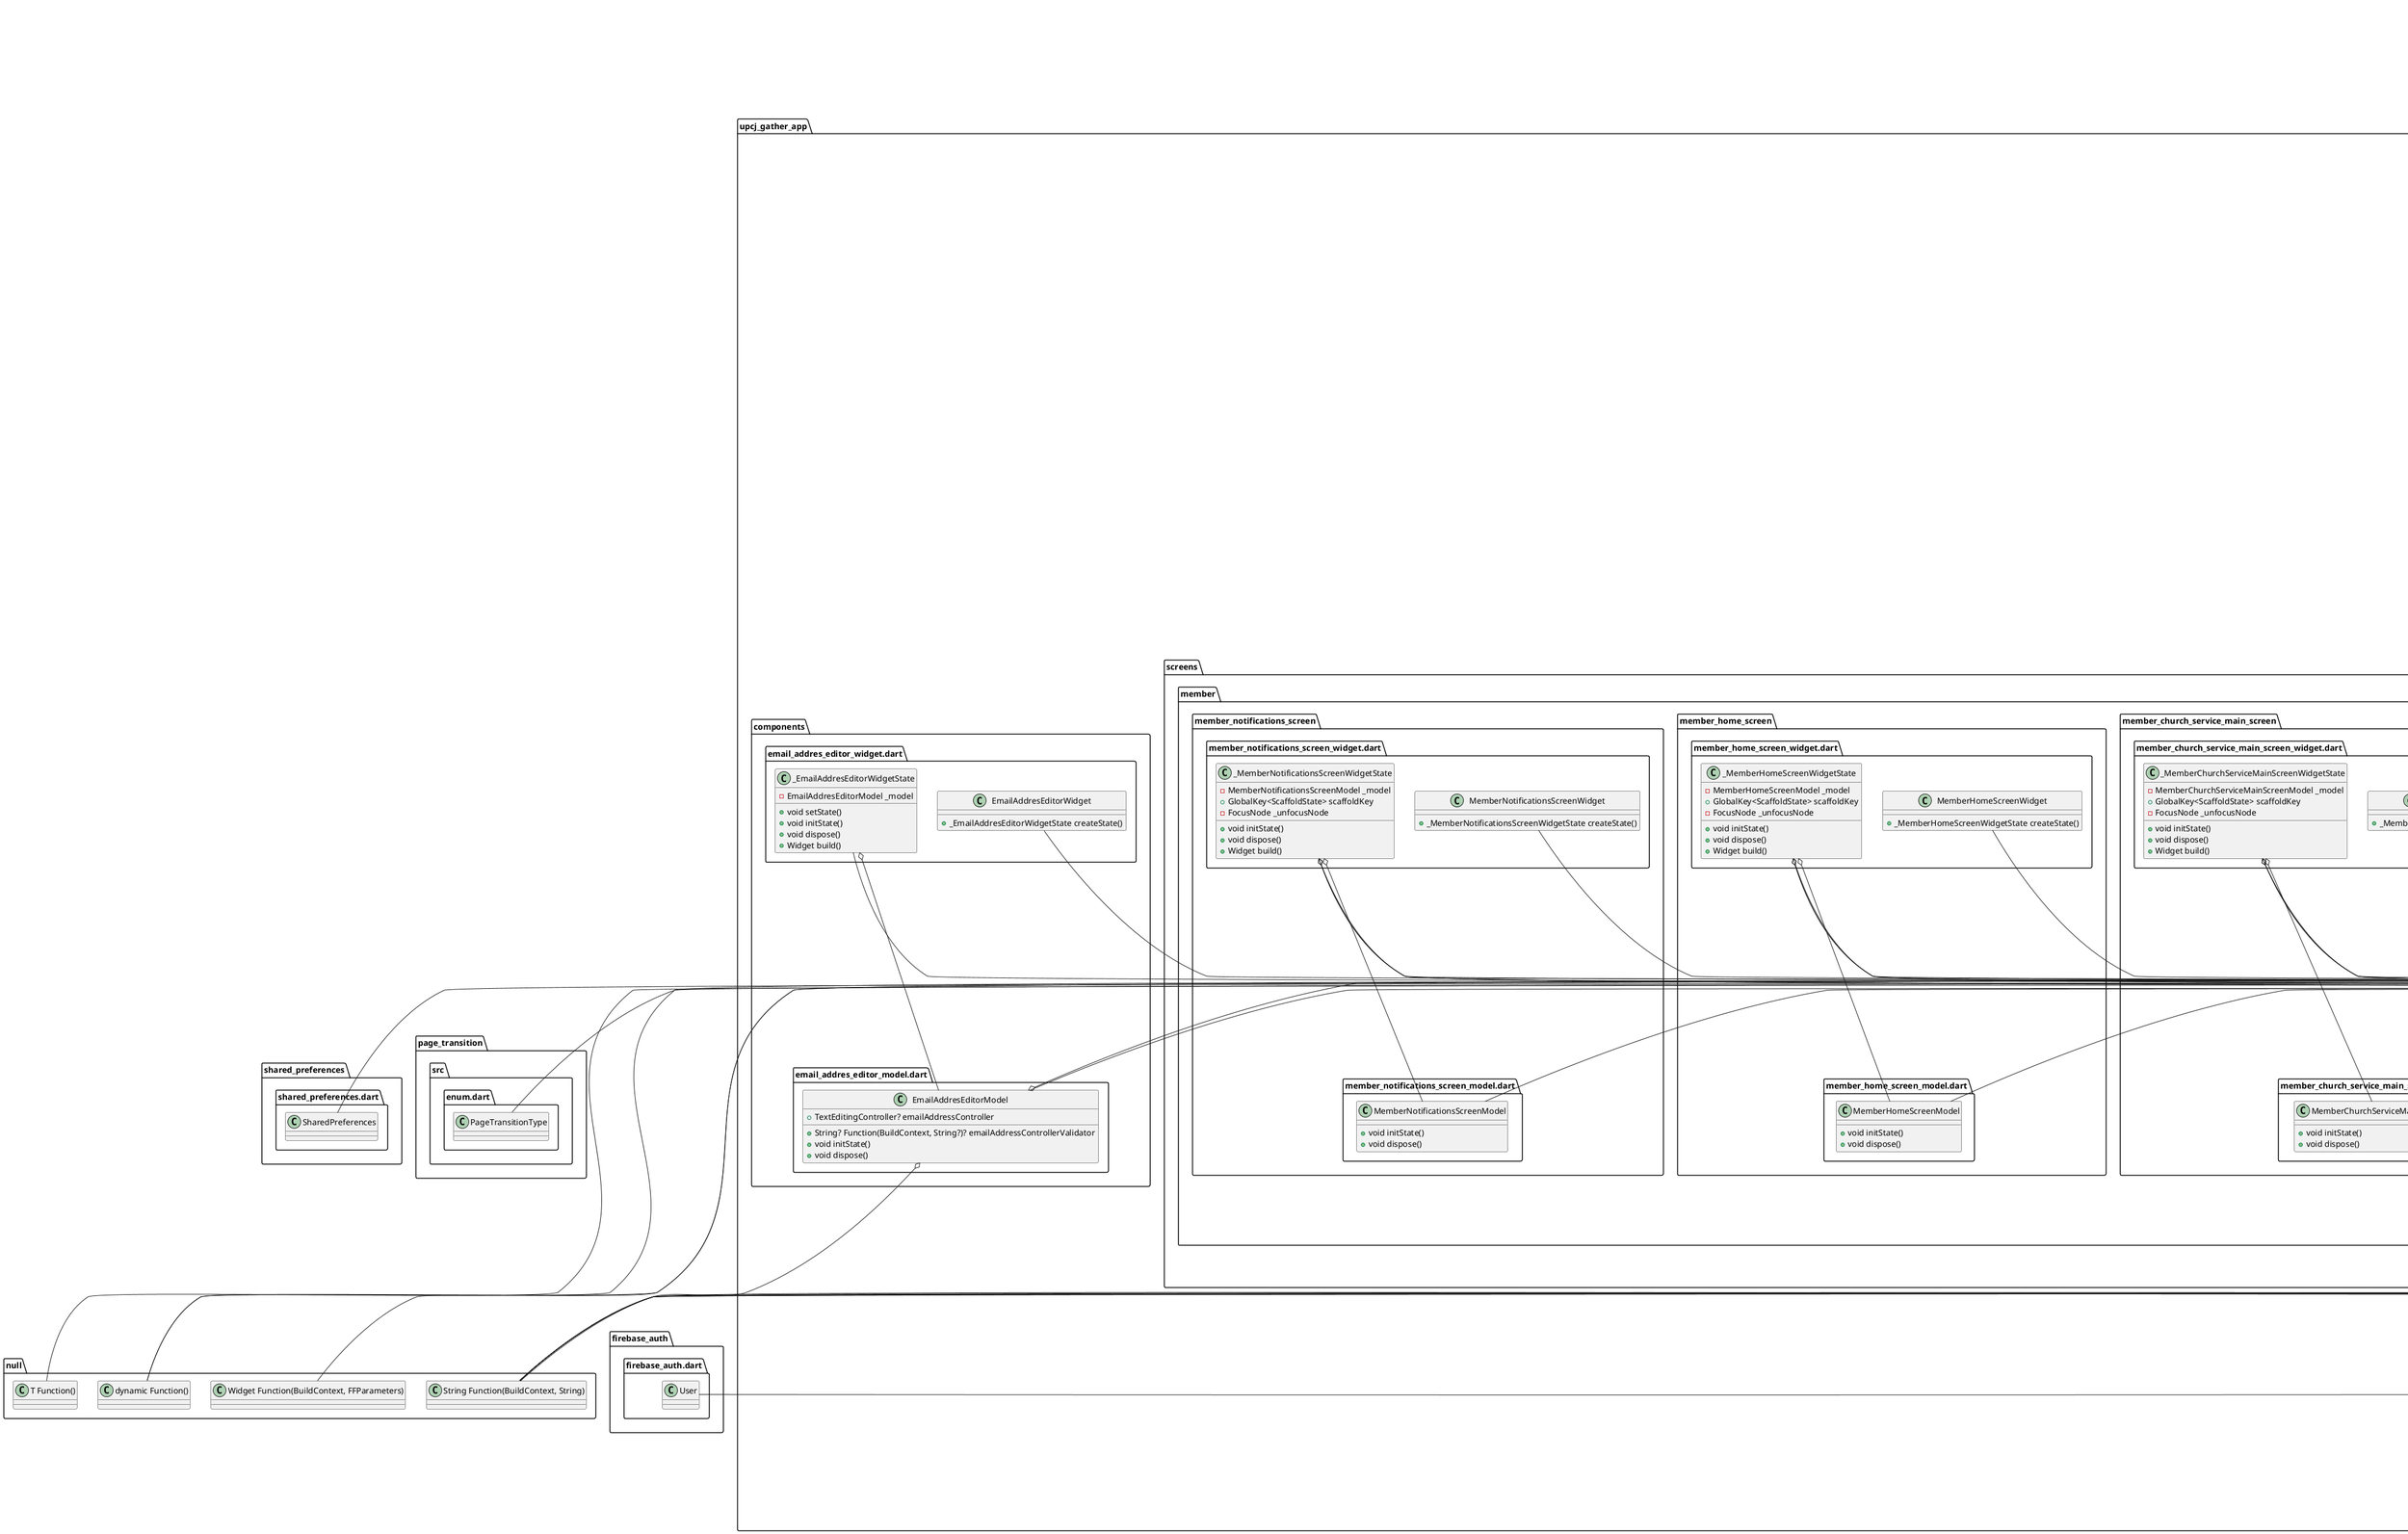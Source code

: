 @startuml
set namespaceSeparator ::

class "upcj_gather_app::auth::auth_util.dart::AuthUserStreamWidget" {
  +Widget Function(BuildContext) builder
  +Widget build()
}

"upcj_gather_app::auth::auth_util.dart::AuthUserStreamWidget" o-- "flutter::src::widgets::framework.dart::Widget Function(BuildContext)"
"flutter::src::widgets::framework.dart::StatelessWidget" <|-- "upcj_gather_app::auth::auth_util.dart::AuthUserStreamWidget"

class "upcj_gather_app::auth::firebase_user_provider.dart::UpcjGatherAppFirebaseUser" {
  +User? user
  +bool loggedIn
}

"upcj_gather_app::auth::firebase_user_provider.dart::UpcjGatherAppFirebaseUser" o-- "firebase_auth::firebase_auth.dart::User"

class "upcj_gather_app::backend::backend.dart::FFFirestorePage" {
  +List<T> data
  +Stream<List<T>>? dataStream
  +QueryDocumentSnapshot<Object?>? nextPageMarker
}

"upcj_gather_app::backend::backend.dart::FFFirestorePage" o-- "dart::async::Stream<List<T>>"
"upcj_gather_app::backend::backend.dart::FFFirestorePage" o-- "cloud_firestore::cloud_firestore.dart::QueryDocumentSnapshot<Object>"

abstract class "upcj_gather_app::backend::schema::church_service_record.dart::ChurchServiceRecord" {
  {static} +Serializer<ChurchServiceRecord> serializer
  +String? title
  +DateTime? serviceDate
  +int? serviceCapacity
  +bool? infectedStatus
  +int? availableSpace
  +BuiltList<String>? membersAttending
  +DocumentReference<Object?>? ffRef
  +DocumentReference<Object?> reference
  {static} +CollectionReference<Object?> collection
  {static} -void _initializeBuilder()
  {static} +Stream<ChurchServiceRecord> getDocument()
  {static} +Future<ChurchServiceRecord> getDocumentOnce()
  {static} +ChurchServiceRecord getDocumentFromData()
}

"upcj_gather_app::backend::schema::church_service_record.dart::ChurchServiceRecord" o-- "built_value::serializer.dart::Serializer<ChurchServiceRecord>"
"upcj_gather_app::backend::schema::church_service_record.dart::ChurchServiceRecord" o-- "built_collection::src::list.dart::BuiltList<String>"
"upcj_gather_app::backend::schema::church_service_record.dart::ChurchServiceRecord" o-- "cloud_firestore::cloud_firestore.dart::DocumentReference<Object>"
"upcj_gather_app::backend::schema::church_service_record.dart::ChurchServiceRecord" o-- "cloud_firestore::cloud_firestore.dart::CollectionReference<Object>"
"built_value::built_value.dart::Built" <|-- "upcj_gather_app::backend::schema::church_service_record.dart::ChurchServiceRecord"

class "upcj_gather_app::backend::schema::church_service_record.dart::_$ChurchServiceRecordSerializer" {
  +Iterable<Type> types
  +String wireName
  +Iterable<Object?> serialize()
  +ChurchServiceRecord deserialize()
}

"built_value::serializer.dart::StructuredSerializer" <|-- "upcj_gather_app::backend::schema::church_service_record.dart::_$ChurchServiceRecordSerializer"

class "upcj_gather_app::backend::schema::church_service_record.dart::_$ChurchServiceRecord" {
  +String? title
  +DateTime? serviceDate
  +int? serviceCapacity
  +bool? infectedStatus
  +int? availableSpace
  +BuiltList<String>? membersAttending
  +DocumentReference<Object?>? ffRef
  +int hashCode
  +ChurchServiceRecord rebuild()
  +ChurchServiceRecordBuilder toBuilder()
  +bool ==()
  +String toString()
}

"upcj_gather_app::backend::schema::church_service_record.dart::_$ChurchServiceRecord" o-- "built_collection::src::list.dart::BuiltList<String>"
"upcj_gather_app::backend::schema::church_service_record.dart::_$ChurchServiceRecord" o-- "cloud_firestore::cloud_firestore.dart::DocumentReference<Object>"
"upcj_gather_app::backend::schema::church_service_record.dart::ChurchServiceRecord" <|-- "upcj_gather_app::backend::schema::church_service_record.dart::_$ChurchServiceRecord"

class "upcj_gather_app::backend::schema::church_service_record.dart::ChurchServiceRecordBuilder" {
  -_$ChurchServiceRecord? _$v
  -String? _title
  -DateTime? _serviceDate
  -int? _serviceCapacity
  -bool? _infectedStatus
  -int? _availableSpace
  -ListBuilder<String>? _membersAttending
  -DocumentReference<Object?>? _ffRef
  +String? title
  +DateTime? serviceDate
  +int? serviceCapacity
  +bool? infectedStatus
  +int? availableSpace
  +ListBuilder<String> membersAttending
  +DocumentReference<Object?>? ffRef
  -ChurchServiceRecordBuilder _$this
  +void replace()
  +void update()
  +ChurchServiceRecord build()
  -_$ChurchServiceRecord _build()
}

"upcj_gather_app::backend::schema::church_service_record.dart::ChurchServiceRecordBuilder" o-- "upcj_gather_app::backend::schema::church_service_record.dart::_$ChurchServiceRecord"
"upcj_gather_app::backend::schema::church_service_record.dart::ChurchServiceRecordBuilder" o-- "built_collection::src::list.dart::ListBuilder<String>"
"upcj_gather_app::backend::schema::church_service_record.dart::ChurchServiceRecordBuilder" o-- "cloud_firestore::cloud_firestore.dart::DocumentReference<Object>"
"upcj_gather_app::backend::schema::church_service_record.dart::ChurchServiceRecordBuilder" o-- "upcj_gather_app::backend::schema::church_service_record.dart::ChurchServiceRecordBuilder"
"built_value::built_value.dart::Builder" <|-- "upcj_gather_app::backend::schema::church_service_record.dart::ChurchServiceRecordBuilder"

abstract class "upcj_gather_app::backend::schema::notifications_record.dart::NotificationsRecord" {
  {static} +Serializer<NotificationsRecord> serializer
  +String? notificationInfo
  +DateTime? createdDate
  +String? notificationPhoto
  +String? notificationTitle
  +DocumentReference<Object?>? ffRef
  +DocumentReference<Object?> reference
  {static} +CollectionReference<Object?> collection
  {static} -void _initializeBuilder()
  {static} +Stream<NotificationsRecord> getDocument()
  {static} +Future<NotificationsRecord> getDocumentOnce()
  {static} +NotificationsRecord getDocumentFromData()
}

"upcj_gather_app::backend::schema::notifications_record.dart::NotificationsRecord" o-- "built_value::serializer.dart::Serializer<NotificationsRecord>"
"upcj_gather_app::backend::schema::notifications_record.dart::NotificationsRecord" o-- "cloud_firestore::cloud_firestore.dart::DocumentReference<Object>"
"upcj_gather_app::backend::schema::notifications_record.dart::NotificationsRecord" o-- "cloud_firestore::cloud_firestore.dart::CollectionReference<Object>"
"built_value::built_value.dart::Built" <|-- "upcj_gather_app::backend::schema::notifications_record.dart::NotificationsRecord"

class "upcj_gather_app::backend::schema::notifications_record.dart::_$NotificationsRecordSerializer" {
  +Iterable<Type> types
  +String wireName
  +Iterable<Object?> serialize()
  +NotificationsRecord deserialize()
}

"built_value::serializer.dart::StructuredSerializer" <|-- "upcj_gather_app::backend::schema::notifications_record.dart::_$NotificationsRecordSerializer"

class "upcj_gather_app::backend::schema::notifications_record.dart::_$NotificationsRecord" {
  +String? notificationInfo
  +DateTime? createdDate
  +String? notificationPhoto
  +String? notificationTitle
  +DocumentReference<Object?>? ffRef
  +int hashCode
  +NotificationsRecord rebuild()
  +NotificationsRecordBuilder toBuilder()
  +bool ==()
  +String toString()
}

"upcj_gather_app::backend::schema::notifications_record.dart::_$NotificationsRecord" o-- "cloud_firestore::cloud_firestore.dart::DocumentReference<Object>"
"upcj_gather_app::backend::schema::notifications_record.dart::NotificationsRecord" <|-- "upcj_gather_app::backend::schema::notifications_record.dart::_$NotificationsRecord"

class "upcj_gather_app::backend::schema::notifications_record.dart::NotificationsRecordBuilder" {
  -_$NotificationsRecord? _$v
  -String? _notificationInfo
  -DateTime? _createdDate
  -String? _notificationPhoto
  -String? _notificationTitle
  -DocumentReference<Object?>? _ffRef
  +String? notificationInfo
  +DateTime? createdDate
  +String? notificationPhoto
  +String? notificationTitle
  +DocumentReference<Object?>? ffRef
  -NotificationsRecordBuilder _$this
  +void replace()
  +void update()
  +NotificationsRecord build()
  -_$NotificationsRecord _build()
}

"upcj_gather_app::backend::schema::notifications_record.dart::NotificationsRecordBuilder" o-- "upcj_gather_app::backend::schema::notifications_record.dart::_$NotificationsRecord"
"upcj_gather_app::backend::schema::notifications_record.dart::NotificationsRecordBuilder" o-- "cloud_firestore::cloud_firestore.dart::DocumentReference<Object>"
"upcj_gather_app::backend::schema::notifications_record.dart::NotificationsRecordBuilder" o-- "upcj_gather_app::backend::schema::notifications_record.dart::NotificationsRecordBuilder"
"built_value::built_value.dart::Builder" <|-- "upcj_gather_app::backend::schema::notifications_record.dart::NotificationsRecordBuilder"

class "upcj_gather_app::backend::schema::serializers.dart::DocumentReferenceSerializer" {
  +bool structured
  +Iterable<Type> types
  +String wireName
  +Object serialize()
  +DocumentReference<Object?> deserialize()
}

"built_value::serializer.dart::PrimitiveSerializer" <|-- "upcj_gather_app::backend::schema::serializers.dart::DocumentReferenceSerializer"

class "upcj_gather_app::backend::schema::serializers.dart::DateTimeSerializer" {
  +Iterable<Type> types
  +String wireName
  +Object serialize()
  +DateTime deserialize()
}

"built_value::serializer.dart::PrimitiveSerializer" <|-- "upcj_gather_app::backend::schema::serializers.dart::DateTimeSerializer"

class "upcj_gather_app::backend::schema::serializers.dart::LatLngSerializer" {
  +bool structured
  +Iterable<Type> types
  +String wireName
  +Object serialize()
  +LatLng deserialize()
}

"built_value::serializer.dart::PrimitiveSerializer" <|-- "upcj_gather_app::backend::schema::serializers.dart::LatLngSerializer"

class "upcj_gather_app::backend::schema::serializers.dart::FirestoreUtilData" {
  +Map<String, dynamic> fieldValues
  +bool clearUnsetFields
  +bool create
  +bool delete
  {static} +String name
}

class "upcj_gather_app::backend::schema::serializers.dart::FirestoreUtilDataSerializer" {
  +bool structured
  +Iterable<Type> types
  +String wireName
  +Object serialize()
  +FirestoreUtilData deserialize()
}

"built_value::serializer.dart::PrimitiveSerializer" <|-- "upcj_gather_app::backend::schema::serializers.dart::FirestoreUtilDataSerializer"

class "upcj_gather_app::backend::schema::serializers.dart::ColorSerializer" {
  +Iterable<Type> types
  +String wireName
  +Object serialize()
  +Color deserialize()
}

"built_value::serializer.dart::PrimitiveSerializer" <|-- "upcj_gather_app::backend::schema::serializers.dart::ColorSerializer"

abstract class "upcj_gather_app::backend::schema::users_record.dart::UsersRecord" {
  {static} +Serializer<UsersRecord> serializer
  +String? email
  +String? displayName
  +String? photoUrl
  +String? uid
  +DateTime? createdTime
  +String? phoneNumber
  +String? firstName
  +String? lastName
  +bool? adminStatus
  +String? address
  +bool? infectedStatus
  +DocumentReference<Object?>? ffRef
  +DocumentReference<Object?> reference
  {static} +CollectionReference<Object?> collection
  {static} -void _initializeBuilder()
  {static} +Stream<UsersRecord> getDocument()
  {static} +Future<UsersRecord> getDocumentOnce()
  {static} +UsersRecord getDocumentFromData()
}

"upcj_gather_app::backend::schema::users_record.dart::UsersRecord" o-- "built_value::serializer.dart::Serializer<UsersRecord>"
"upcj_gather_app::backend::schema::users_record.dart::UsersRecord" o-- "cloud_firestore::cloud_firestore.dart::DocumentReference<Object>"
"upcj_gather_app::backend::schema::users_record.dart::UsersRecord" o-- "cloud_firestore::cloud_firestore.dart::CollectionReference<Object>"
"built_value::built_value.dart::Built" <|-- "upcj_gather_app::backend::schema::users_record.dart::UsersRecord"

class "upcj_gather_app::backend::schema::users_record.dart::_$UsersRecordSerializer" {
  +Iterable<Type> types
  +String wireName
  +Iterable<Object?> serialize()
  +UsersRecord deserialize()
}

"built_value::serializer.dart::StructuredSerializer" <|-- "upcj_gather_app::backend::schema::users_record.dart::_$UsersRecordSerializer"

class "upcj_gather_app::backend::schema::users_record.dart::_$UsersRecord" {
  +String? email
  +String? displayName
  +String? photoUrl
  +String? uid
  +DateTime? createdTime
  +String? phoneNumber
  +String? firstName
  +String? lastName
  +bool? adminStatus
  +String? address
  +bool? infectedStatus
  +DocumentReference<Object?>? ffRef
  +int hashCode
  +UsersRecord rebuild()
  +UsersRecordBuilder toBuilder()
  +bool ==()
  +String toString()
}

"upcj_gather_app::backend::schema::users_record.dart::_$UsersRecord" o-- "cloud_firestore::cloud_firestore.dart::DocumentReference<Object>"
"upcj_gather_app::backend::schema::users_record.dart::UsersRecord" <|-- "upcj_gather_app::backend::schema::users_record.dart::_$UsersRecord"

class "upcj_gather_app::backend::schema::users_record.dart::UsersRecordBuilder" {
  -_$UsersRecord? _$v
  -String? _email
  -String? _displayName
  -String? _photoUrl
  -String? _uid
  -DateTime? _createdTime
  -String? _phoneNumber
  -String? _firstName
  -String? _lastName
  -bool? _adminStatus
  -String? _address
  -bool? _infectedStatus
  -DocumentReference<Object?>? _ffRef
  +String? email
  +String? displayName
  +String? photoUrl
  +String? uid
  +DateTime? createdTime
  +String? phoneNumber
  +String? firstName
  +String? lastName
  +bool? adminStatus
  +String? address
  +bool? infectedStatus
  +DocumentReference<Object?>? ffRef
  -UsersRecordBuilder _$this
  +void replace()
  +void update()
  +UsersRecord build()
  -_$UsersRecord _build()
}

"upcj_gather_app::backend::schema::users_record.dart::UsersRecordBuilder" o-- "upcj_gather_app::backend::schema::users_record.dart::_$UsersRecord"
"upcj_gather_app::backend::schema::users_record.dart::UsersRecordBuilder" o-- "cloud_firestore::cloud_firestore.dart::DocumentReference<Object>"
"upcj_gather_app::backend::schema::users_record.dart::UsersRecordBuilder" o-- "upcj_gather_app::backend::schema::users_record.dart::UsersRecordBuilder"
"built_value::built_value.dart::Builder" <|-- "upcj_gather_app::backend::schema::users_record.dart::UsersRecordBuilder"

class "upcj_gather_app::component::google_sign_in_button::google_sign_in_button_model.dart::GoogleSignInButtonModel" {
  +void initState()
  +void dispose()
}

"upcj_gather_app::flutter_flow::flutter_flow_model.dart::FlutterFlowModel" <|-- "upcj_gather_app::component::google_sign_in_button::google_sign_in_button_model.dart::GoogleSignInButtonModel"

class "upcj_gather_app::component::google_sign_in_button::google_sign_in_button_widget.dart::GoogleSignInButtonWidget" {
  +_GoogleSignInButtonWidgetState createState()
}

"flutter::src::widgets::framework.dart::StatefulWidget" <|-- "upcj_gather_app::component::google_sign_in_button::google_sign_in_button_widget.dart::GoogleSignInButtonWidget"

class "upcj_gather_app::component::google_sign_in_button::google_sign_in_button_widget.dart::_GoogleSignInButtonWidgetState" {
  -GoogleSignInButtonModel _model
  +void setState()
  +void initState()
  +void dispose()
  +Widget build()
}

"upcj_gather_app::component::google_sign_in_button::google_sign_in_button_widget.dart::_GoogleSignInButtonWidgetState" o-- "upcj_gather_app::component::google_sign_in_button::google_sign_in_button_model.dart::GoogleSignInButtonModel"
"flutter::src::widgets::framework.dart::State" <|-- "upcj_gather_app::component::google_sign_in_button::google_sign_in_button_widget.dart::_GoogleSignInButtonWidgetState"

class "upcj_gather_app::components::email_addres_editor_model.dart::EmailAddresEditorModel" {
  +TextEditingController? emailAddressController
  +String? Function(BuildContext, String?)? emailAddressControllerValidator
  +void initState()
  +void dispose()
}

"upcj_gather_app::components::email_addres_editor_model.dart::EmailAddresEditorModel" o-- "flutter::src::widgets::editable_text.dart::TextEditingController"
"upcj_gather_app::components::email_addres_editor_model.dart::EmailAddresEditorModel" o-- "null::String Function(BuildContext, String)"
"upcj_gather_app::flutter_flow::flutter_flow_model.dart::FlutterFlowModel" <|-- "upcj_gather_app::components::email_addres_editor_model.dart::EmailAddresEditorModel"

class "upcj_gather_app::components::email_addres_editor_widget.dart::EmailAddresEditorWidget" {
  +_EmailAddresEditorWidgetState createState()
}

"flutter::src::widgets::framework.dart::StatefulWidget" <|-- "upcj_gather_app::components::email_addres_editor_widget.dart::EmailAddresEditorWidget"

class "upcj_gather_app::components::email_addres_editor_widget.dart::_EmailAddresEditorWidgetState" {
  -EmailAddresEditorModel _model
  +void setState()
  +void initState()
  +void dispose()
  +Widget build()
}

"upcj_gather_app::components::email_addres_editor_widget.dart::_EmailAddresEditorWidgetState" o-- "upcj_gather_app::components::email_addres_editor_model.dart::EmailAddresEditorModel"
"flutter::src::widgets::framework.dart::State" <|-- "upcj_gather_app::components::email_addres_editor_widget.dart::_EmailAddresEditorWidgetState"

class "upcj_gather_app::flutter_flow::flutter_flow_animations.dart::AnimationInfo" {
  +AnimationTrigger trigger
  +List<Effect<dynamic>> effects
  +bool applyInitialState
  +bool loop
  +bool reverse
  +Adapter adapter
  +AnimationController controller
}

"upcj_gather_app::flutter_flow::flutter_flow_animations.dart::AnimationInfo" o-- "upcj_gather_app::flutter_flow::flutter_flow_animations.dart::AnimationTrigger"
"upcj_gather_app::flutter_flow::flutter_flow_animations.dart::AnimationInfo" o-- "flutter_animate::adapters::adapter.dart::Adapter"
"upcj_gather_app::flutter_flow::flutter_flow_animations.dart::AnimationInfo" o-- "flutter::src::animation::animation_controller.dart::AnimationController"

class "upcj_gather_app::flutter_flow::flutter_flow_animations.dart::TiltEffect" {
  +Widget build()
}

"flutter_animate::effects::effect.dart::Effect" <|-- "upcj_gather_app::flutter_flow::flutter_flow_animations.dart::TiltEffect"

class "upcj_gather_app::flutter_flow::flutter_flow_animations.dart::AnimationTrigger" {
  +int index
  {static} +List<AnimationTrigger> values
  {static} +AnimationTrigger onPageLoad
  {static} +AnimationTrigger onActionTrigger
}

"upcj_gather_app::flutter_flow::flutter_flow_animations.dart::AnimationTrigger" o-- "upcj_gather_app::flutter_flow::flutter_flow_animations.dart::AnimationTrigger"
"dart::core::Enum" <|-- "upcj_gather_app::flutter_flow::flutter_flow_animations.dart::AnimationTrigger"

class "upcj_gather_app::flutter_flow::flutter_flow_icon_button.dart::FlutterFlowIconButton" {
  +Widget icon
  +double? borderRadius
  +double? buttonSize
  +Color? fillColor
  +Color? disabledColor
  +Color? borderColor
  +double? borderWidth
  +bool showLoadingIndicator
  +dynamic Function()? onPressed
  +State<FlutterFlowIconButton> createState()
}

"upcj_gather_app::flutter_flow::flutter_flow_icon_button.dart::FlutterFlowIconButton" o-- "flutter::src::widgets::framework.dart::Widget"
"upcj_gather_app::flutter_flow::flutter_flow_icon_button.dart::FlutterFlowIconButton" o-- "dart::ui::Color"
"upcj_gather_app::flutter_flow::flutter_flow_icon_button.dart::FlutterFlowIconButton" o-- "null::dynamic Function()"
"flutter::src::widgets::framework.dart::StatefulWidget" <|-- "upcj_gather_app::flutter_flow::flutter_flow_icon_button.dart::FlutterFlowIconButton"

class "upcj_gather_app::flutter_flow::flutter_flow_icon_button.dart::_FlutterFlowIconButtonState" {
  +bool loading
  +double? iconSize
  +Color? iconColor
  +void initState()
  +Widget build()
}

"upcj_gather_app::flutter_flow::flutter_flow_icon_button.dart::_FlutterFlowIconButtonState" o-- "dart::ui::Color"
"flutter::src::widgets::framework.dart::State" <|-- "upcj_gather_app::flutter_flow::flutter_flow_icon_button.dart::_FlutterFlowIconButtonState"

abstract class "upcj_gather_app::flutter_flow::flutter_flow_model.dart::FlutterFlowModel" {
  -bool _isInitialized
  +bool disposeOnWidgetDisposal
  +bool updateOnChange
  -void Function() _updateCallback
  +void initState()
  -void _init()
  +void dispose()
  +void maybeDispose()
  +void onUpdate()
  +FlutterFlowModel setOnUpdate()
  +void updatePage()
}

"upcj_gather_app::flutter_flow::flutter_flow_model.dart::FlutterFlowModel" o-- "dart::ui::void Function()"

class "upcj_gather_app::flutter_flow::flutter_flow_model.dart::FlutterFlowDynamicModels" {
  +T Function() defaultBuilder
  -Map<String, T> _childrenModels
  -Map<String, int> _childrenIndexes
  -Set<String>? _activeKeys
  +T getModel()
  +List<S> getValues()
  +S? getValueAtIndex()
  +S? getValueForKey()
  +void dispose()
  -void _updateActiveKeys()
}

"upcj_gather_app::flutter_flow::flutter_flow_model.dart::FlutterFlowDynamicModels" o-- "null::T Function()"

abstract class "upcj_gather_app::flutter_flow::flutter_flow_theme.dart::FlutterFlowTheme" {
  {static} +DeviceSize deviceSize
  +Color primaryColor
  +Color secondaryColor
  +Color tertiaryColor
  +Color alternate
  +Color primaryBackground
  +Color secondaryBackground
  +Color primaryText
  +Color secondaryText
  +Color primaryBtnText
  +Color lineColor
  +String title1Family
  +TextStyle title1
  +String title2Family
  +TextStyle title2
  +String title3Family
  +TextStyle title3
  +String subtitle1Family
  +TextStyle subtitle1
  +String subtitle2Family
  +TextStyle subtitle2
  +String bodyText1Family
  +TextStyle bodyText1
  +String bodyText2Family
  +TextStyle bodyText2
  +Typography typography
  {static} +FlutterFlowTheme of()
}

"upcj_gather_app::flutter_flow::flutter_flow_theme.dart::FlutterFlowTheme" o-- "upcj_gather_app::flutter_flow::flutter_flow_theme.dart::DeviceSize"
"upcj_gather_app::flutter_flow::flutter_flow_theme.dart::FlutterFlowTheme" o-- "dart::ui::Color"
"upcj_gather_app::flutter_flow::flutter_flow_theme.dart::FlutterFlowTheme" o-- "flutter::src::painting::text_style.dart::TextStyle"
"upcj_gather_app::flutter_flow::flutter_flow_theme.dart::FlutterFlowTheme" o-- "upcj_gather_app::flutter_flow::flutter_flow_theme.dart::Typography"

class "upcj_gather_app::flutter_flow::flutter_flow_theme.dart::LightModeTheme" {
  +Color primaryColor
  +Color secondaryColor
  +Color tertiaryColor
  +Color alternate
  +Color primaryBackground
  +Color secondaryBackground
  +Color primaryText
  +Color secondaryText
  +Color primaryBtnText
  +Color lineColor
}

"upcj_gather_app::flutter_flow::flutter_flow_theme.dart::LightModeTheme" o-- "dart::ui::Color"
"upcj_gather_app::flutter_flow::flutter_flow_theme.dart::FlutterFlowTheme" <|-- "upcj_gather_app::flutter_flow::flutter_flow_theme.dart::LightModeTheme"

abstract class "upcj_gather_app::flutter_flow::flutter_flow_theme.dart::Typography" {
  +String title1Family
  +TextStyle title1
  +String title2Family
  +TextStyle title2
  +String title3Family
  +TextStyle title3
  +String subtitle1Family
  +TextStyle subtitle1
  +String subtitle2Family
  +TextStyle subtitle2
  +String bodyText1Family
  +TextStyle bodyText1
  +String bodyText2Family
  +TextStyle bodyText2
}

"upcj_gather_app::flutter_flow::flutter_flow_theme.dart::Typography" o-- "flutter::src::painting::text_style.dart::TextStyle"

class "upcj_gather_app::flutter_flow::flutter_flow_theme.dart::MobileTypography" {
  +FlutterFlowTheme theme
  +String title1Family
  +TextStyle title1
  +String title2Family
  +TextStyle title2
  +String title3Family
  +TextStyle title3
  +String subtitle1Family
  +TextStyle subtitle1
  +String subtitle2Family
  +TextStyle subtitle2
  +String bodyText1Family
  +TextStyle bodyText1
  +String bodyText2Family
  +TextStyle bodyText2
}

"upcj_gather_app::flutter_flow::flutter_flow_theme.dart::MobileTypography" o-- "upcj_gather_app::flutter_flow::flutter_flow_theme.dart::FlutterFlowTheme"
"upcj_gather_app::flutter_flow::flutter_flow_theme.dart::MobileTypography" o-- "flutter::src::painting::text_style.dart::TextStyle"
"upcj_gather_app::flutter_flow::flutter_flow_theme.dart::Typography" <|-- "upcj_gather_app::flutter_flow::flutter_flow_theme.dart::MobileTypography"

class "upcj_gather_app::flutter_flow::flutter_flow_theme.dart::TabletTypography" {
  +FlutterFlowTheme theme
  +String title1Family
  +TextStyle title1
  +String title2Family
  +TextStyle title2
  +String title3Family
  +TextStyle title3
  +String subtitle1Family
  +TextStyle subtitle1
  +String subtitle2Family
  +TextStyle subtitle2
  +String bodyText1Family
  +TextStyle bodyText1
  +String bodyText2Family
  +TextStyle bodyText2
}

"upcj_gather_app::flutter_flow::flutter_flow_theme.dart::TabletTypography" o-- "upcj_gather_app::flutter_flow::flutter_flow_theme.dart::FlutterFlowTheme"
"upcj_gather_app::flutter_flow::flutter_flow_theme.dart::TabletTypography" o-- "flutter::src::painting::text_style.dart::TextStyle"
"upcj_gather_app::flutter_flow::flutter_flow_theme.dart::Typography" <|-- "upcj_gather_app::flutter_flow::flutter_flow_theme.dart::TabletTypography"

class "upcj_gather_app::flutter_flow::flutter_flow_theme.dart::DesktopTypography" {
  +FlutterFlowTheme theme
  +String title1Family
  +TextStyle title1
  +String title2Family
  +TextStyle title2
  +String title3Family
  +TextStyle title3
  +String subtitle1Family
  +TextStyle subtitle1
  +String subtitle2Family
  +TextStyle subtitle2
  +String bodyText1Family
  +TextStyle bodyText1
  +String bodyText2Family
  +TextStyle bodyText2
}

"upcj_gather_app::flutter_flow::flutter_flow_theme.dart::DesktopTypography" o-- "upcj_gather_app::flutter_flow::flutter_flow_theme.dart::FlutterFlowTheme"
"upcj_gather_app::flutter_flow::flutter_flow_theme.dart::DesktopTypography" o-- "flutter::src::painting::text_style.dart::TextStyle"
"upcj_gather_app::flutter_flow::flutter_flow_theme.dart::Typography" <|-- "upcj_gather_app::flutter_flow::flutter_flow_theme.dart::DesktopTypography"

class "upcj_gather_app::flutter_flow::flutter_flow_theme.dart::DeviceSize" {
  +int index
  {static} +List<DeviceSize> values
  {static} +DeviceSize mobile
  {static} +DeviceSize tablet
  {static} +DeviceSize desktop
}

"upcj_gather_app::flutter_flow::flutter_flow_theme.dart::DeviceSize" o-- "upcj_gather_app::flutter_flow::flutter_flow_theme.dart::DeviceSize"
"dart::core::Enum" <|-- "upcj_gather_app::flutter_flow::flutter_flow_theme.dart::DeviceSize"

class "upcj_gather_app::flutter_flow::flutter_flow_util.dart::FormatType" {
  +int index
  {static} +List<FormatType> values
  {static} +FormatType decimal
  {static} +FormatType percent
  {static} +FormatType scientific
  {static} +FormatType compact
  {static} +FormatType compactLong
  {static} +FormatType custom
}

"upcj_gather_app::flutter_flow::flutter_flow_util.dart::FormatType" o-- "upcj_gather_app::flutter_flow::flutter_flow_util.dart::FormatType"
"dart::core::Enum" <|-- "upcj_gather_app::flutter_flow::flutter_flow_util.dart::FormatType"

class "upcj_gather_app::flutter_flow::flutter_flow_util.dart::DecimalType" {
  +int index
  {static} +List<DecimalType> values
  {static} +DecimalType automatic
  {static} +DecimalType periodDecimal
  {static} +DecimalType commaDecimal
}

"upcj_gather_app::flutter_flow::flutter_flow_util.dart::DecimalType" o-- "upcj_gather_app::flutter_flow::flutter_flow_util.dart::DecimalType"
"dart::core::Enum" <|-- "upcj_gather_app::flutter_flow::flutter_flow_util.dart::DecimalType"

class "upcj_gather_app::flutter_flow::flutter_flow_widgets.dart::FFButtonOptions" {
  +TextStyle? textStyle
  +double? elevation
  +double? height
  +double? width
  +EdgeInsetsGeometry? padding
  +Color? color
  +Color? disabledColor
  +Color? disabledTextColor
  +Color? splashColor
  +double? iconSize
  +Color? iconColor
  +EdgeInsetsGeometry? iconPadding
  +BorderRadius? borderRadius
  +BorderSide? borderSide
  +Color? hoverColor
  +BorderSide? hoverBorderSide
  +Color? hoverTextColor
  +double? hoverElevation
}

"upcj_gather_app::flutter_flow::flutter_flow_widgets.dart::FFButtonOptions" o-- "flutter::src::painting::text_style.dart::TextStyle"
"upcj_gather_app::flutter_flow::flutter_flow_widgets.dart::FFButtonOptions" o-- "flutter::src::painting::edge_insets.dart::EdgeInsetsGeometry"
"upcj_gather_app::flutter_flow::flutter_flow_widgets.dart::FFButtonOptions" o-- "dart::ui::Color"
"upcj_gather_app::flutter_flow::flutter_flow_widgets.dart::FFButtonOptions" o-- "flutter::src::painting::border_radius.dart::BorderRadius"
"upcj_gather_app::flutter_flow::flutter_flow_widgets.dart::FFButtonOptions" o-- "flutter::src::painting::borders.dart::BorderSide"

class "upcj_gather_app::flutter_flow::flutter_flow_widgets.dart::FFButtonWidget" {
  +String text
  +Widget? icon
  +IconData? iconData
  +dynamic Function()? onPressed
  +FFButtonOptions options
  +bool showLoadingIndicator
  +State<FFButtonWidget> createState()
}

"upcj_gather_app::flutter_flow::flutter_flow_widgets.dart::FFButtonWidget" o-- "flutter::src::widgets::framework.dart::Widget"
"upcj_gather_app::flutter_flow::flutter_flow_widgets.dart::FFButtonWidget" o-- "flutter::src::widgets::icon_data.dart::IconData"
"upcj_gather_app::flutter_flow::flutter_flow_widgets.dart::FFButtonWidget" o-- "null::dynamic Function()"
"upcj_gather_app::flutter_flow::flutter_flow_widgets.dart::FFButtonWidget" o-- "upcj_gather_app::flutter_flow::flutter_flow_widgets.dart::FFButtonOptions"
"flutter::src::widgets::framework.dart::StatefulWidget" <|-- "upcj_gather_app::flutter_flow::flutter_flow_widgets.dart::FFButtonWidget"

class "upcj_gather_app::flutter_flow::flutter_flow_widgets.dart::_FFButtonWidgetState" {
  +bool loading
  +Widget build()
}

"flutter::src::widgets::framework.dart::State" <|-- "upcj_gather_app::flutter_flow::flutter_flow_widgets.dart::_FFButtonWidgetState"

class "upcj_gather_app::flutter_flow::internationalization.dart::FFLocalizations" {
  +Locale locale
  {static} -SharedPreferences _prefs
  {static} -Set<String> _languagesWithShortCode
  +String languageCode
  +String? languageShortCode
  +int languageIndex
  {static} +FFLocalizations of()
  {static} +List<String> languages()
  {static} +Future<dynamic> initialize()
  {static} +Future<dynamic> storeLocale()
  {static} +Locale? getStoredLocale()
  +String getText()
  +String getVariableText()
}

"upcj_gather_app::flutter_flow::internationalization.dart::FFLocalizations" o-- "dart::ui::Locale"
"upcj_gather_app::flutter_flow::internationalization.dart::FFLocalizations" o-- "shared_preferences::shared_preferences.dart::SharedPreferences"

class "upcj_gather_app::flutter_flow::internationalization.dart::FFLocalizationsDelegate" {
  +bool isSupported()
  +Future<FFLocalizations> load()
  +bool shouldReload()
}

"flutter::src::widgets::localizations.dart::LocalizationsDelegate" <|-- "upcj_gather_app::flutter_flow::internationalization.dart::FFLocalizationsDelegate"

class "upcj_gather_app::flutter_flow::lat_lng.dart::LatLng" {
  +double latitude
  +double longitude
  +int hashCode
  +String toString()
  +String serialize()
  +bool ==()
}

class "upcj_gather_app::flutter_flow::nav::nav.dart::AppStateNotifier" {
  +UpcjGatherAppFirebaseUser? initialUser
  +UpcjGatherAppFirebaseUser? user
  +bool showSplashImage
  -String? _redirectLocation
  +bool notifyOnAuthChange
  +bool loading
  +bool loggedIn
  +bool initiallyLoggedIn
  +bool shouldRedirect
  +String getRedirectLocation()
  +bool hasRedirect()
  +void setRedirectLocationIfUnset()
  +void clearRedirectLocation()
  +void updateNotifyOnAuthChange()
  +void update()
  +void stopShowingSplashImage()
}

"upcj_gather_app::flutter_flow::nav::nav.dart::AppStateNotifier" o-- "upcj_gather_app::auth::firebase_user_provider.dart::UpcjGatherAppFirebaseUser"
"flutter::src::foundation::change_notifier.dart::ChangeNotifier" <|-- "upcj_gather_app::flutter_flow::nav::nav.dart::AppStateNotifier"

class "upcj_gather_app::flutter_flow::nav::nav.dart::FFParameters" {
  +GoRouterState state
  +Map<String, Future<dynamic> Function(String)> asyncParams
  +Map<String, dynamic> futureParamValues
  +bool isEmpty
  +bool hasFutures
  +bool isAsyncParam()
  +Future<bool> completeFutures()
  +dynamic getParam()
}

"upcj_gather_app::flutter_flow::nav::nav.dart::FFParameters" o-- "go_router::src::go_router_state.dart::GoRouterState"

class "upcj_gather_app::flutter_flow::nav::nav.dart::FFRoute" {
  +String name
  +String path
  +bool requireAuth
  +Map<String, Future<dynamic> Function(String)> asyncParams
  +Widget Function(BuildContext, FFParameters) builder
  +List<GoRoute> routes
  +GoRoute toRoute()
}

"upcj_gather_app::flutter_flow::nav::nav.dart::FFRoute" o-- "null::Widget Function(BuildContext, FFParameters)"

class "upcj_gather_app::flutter_flow::nav::nav.dart::TransitionInfo" {
  +bool hasTransition
  +PageTransitionType transitionType
  +Duration duration
  +Alignment? alignment
  {static} +TransitionInfo appDefault()
}

"upcj_gather_app::flutter_flow::nav::nav.dart::TransitionInfo" o-- "page_transition::src::enum.dart::PageTransitionType"
"upcj_gather_app::flutter_flow::nav::nav.dart::TransitionInfo" o-- "flutter::src::painting::alignment.dart::Alignment"

class "upcj_gather_app::flutter_flow::nav::serialization_util.dart::ParamType" {
  +int index
  {static} +List<ParamType> values
  {static} +ParamType int
  {static} +ParamType double
  {static} +ParamType String
  {static} +ParamType bool
  {static} +ParamType DateTime
  {static} +ParamType DateTimeRange
  {static} +ParamType LatLng
  {static} +ParamType Color
  {static} +ParamType FFPlace
  {static} +ParamType FFUploadedFile
  {static} +ParamType JSON
  {static} +ParamType Document
  {static} +ParamType DocumentReference
}

"upcj_gather_app::flutter_flow::nav::serialization_util.dart::ParamType" o-- "upcj_gather_app::flutter_flow::nav::serialization_util.dart::ParamType"
"dart::core::Enum" <|-- "upcj_gather_app::flutter_flow::nav::serialization_util.dart::ParamType"

class "upcj_gather_app::flutter_flow::place.dart::FFPlace" {
  +LatLng latLng
  +String name
  +String address
  +String city
  +String state
  +String country
  +String zipCode
  +int hashCode
  +String toString()
  +bool ==()
}

"upcj_gather_app::flutter_flow::place.dart::FFPlace" o-- "upcj_gather_app::flutter_flow::lat_lng.dart::LatLng"

class "upcj_gather_app::flutter_flow::uploaded_file.dart::FFUploadedFile" {
  +String? name
  +Uint8List? bytes
  +double? height
  +double? width
  +int hashCode
  +String toString()
  +String serialize()
  {static} +FFUploadedFile deserialize()
  +bool ==()
}

"upcj_gather_app::flutter_flow::uploaded_file.dart::FFUploadedFile" o-- "dart::typed_data::Uint8List"

class "upcj_gather_app::flutter_flow::upload_media.dart::SelectedMedia" {
  +String storagePath
  +String? filePath
  +Uint8List bytes
  +MediaDimensions? dimensions
}

"upcj_gather_app::flutter_flow::upload_media.dart::SelectedMedia" o-- "dart::typed_data::Uint8List"
"upcj_gather_app::flutter_flow::upload_media.dart::SelectedMedia" o-- "upcj_gather_app::flutter_flow::upload_media.dart::MediaDimensions"

class "upcj_gather_app::flutter_flow::upload_media.dart::MediaDimensions" {
  +double? height
  +double? width
}

class "upcj_gather_app::flutter_flow::upload_media.dart::MediaSource" {
  +int index
  {static} +List<MediaSource> values
  {static} +MediaSource photoGallery
  {static} +MediaSource videoGallery
  {static} +MediaSource camera
}

"upcj_gather_app::flutter_flow::upload_media.dart::MediaSource" o-- "upcj_gather_app::flutter_flow::upload_media.dart::MediaSource"
"dart::core::Enum" <|-- "upcj_gather_app::flutter_flow::upload_media.dart::MediaSource"

class "upcj_gather_app::main.dart::MyApp" {
  +State<MyApp> createState()
  {static} +_MyAppState of()
}

"flutter::src::widgets::framework.dart::StatefulWidget" <|-- "upcj_gather_app::main.dart::MyApp"

class "upcj_gather_app::main.dart::_MyAppState" {
  -Locale? _locale
  -ThemeMode _themeMode
  +Stream<UpcjGatherAppFirebaseUser> userStream
  -AppStateNotifier _appStateNotifier
  -GoRouter _router
  +StreamSubscription<UsersRecord?> authUserSub
  +void initState()
  +void dispose()
  +void setLocale()
  +void setThemeMode()
  +Widget build()
}

"upcj_gather_app::main.dart::_MyAppState" o-- "dart::ui::Locale"
"upcj_gather_app::main.dart::_MyAppState" o-- "flutter::src::material::app.dart::ThemeMode"
"upcj_gather_app::main.dart::_MyAppState" o-- "dart::async::Stream<UpcjGatherAppFirebaseUser>"
"upcj_gather_app::main.dart::_MyAppState" o-- "upcj_gather_app::flutter_flow::nav::nav.dart::AppStateNotifier"
"upcj_gather_app::main.dart::_MyAppState" o-- "go_router::src::go_router.dart::GoRouter"
"upcj_gather_app::main.dart::_MyAppState" o-- "dart::async::StreamSubscription<UsersRecord>"
"flutter::src::widgets::framework.dart::State" <|-- "upcj_gather_app::main.dart::_MyAppState"

class "upcj_gather_app::screens::admin::admin_church_service_details_screen::admin_church_service_details_screen_model.dart::AdminChurchServiceDetailsScreenModel" {
  +void initState()
  +void dispose()
}

"upcj_gather_app::flutter_flow::flutter_flow_model.dart::FlutterFlowModel" <|-- "upcj_gather_app::screens::admin::admin_church_service_details_screen::admin_church_service_details_screen_model.dart::AdminChurchServiceDetailsScreenModel"

class "upcj_gather_app::screens::admin::admin_church_service_details_screen::admin_church_service_details_screen_widget.dart::AdminChurchServiceDetailsScreenWidget" {
  +DocumentReference<Object?>? churchServiceInfo
  +_AdminChurchServiceDetailsScreenWidgetState createState()
}

"upcj_gather_app::screens::admin::admin_church_service_details_screen::admin_church_service_details_screen_widget.dart::AdminChurchServiceDetailsScreenWidget" o-- "cloud_firestore::cloud_firestore.dart::DocumentReference<Object>"
"flutter::src::widgets::framework.dart::StatefulWidget" <|-- "upcj_gather_app::screens::admin::admin_church_service_details_screen::admin_church_service_details_screen_widget.dart::AdminChurchServiceDetailsScreenWidget"

class "upcj_gather_app::screens::admin::admin_church_service_details_screen::admin_church_service_details_screen_widget.dart::_AdminChurchServiceDetailsScreenWidgetState" {
  -AdminChurchServiceDetailsScreenModel _model
  +GlobalKey<ScaffoldState> scaffoldKey
  +void initState()
  +void dispose()
  +Widget build()
}

"upcj_gather_app::screens::admin::admin_church_service_details_screen::admin_church_service_details_screen_widget.dart::_AdminChurchServiceDetailsScreenWidgetState" o-- "upcj_gather_app::screens::admin::admin_church_service_details_screen::admin_church_service_details_screen_model.dart::AdminChurchServiceDetailsScreenModel"
"upcj_gather_app::screens::admin::admin_church_service_details_screen::admin_church_service_details_screen_widget.dart::_AdminChurchServiceDetailsScreenWidgetState" o-- "flutter::src::widgets::framework.dart::GlobalKey<ScaffoldState>"
"flutter::src::widgets::framework.dart::State" <|-- "upcj_gather_app::screens::admin::admin_church_service_details_screen::admin_church_service_details_screen_widget.dart::_AdminChurchServiceDetailsScreenWidgetState"
"flutter::src::widgets::ticker_provider.dart::TickerProviderStateMixin" <|-- "upcj_gather_app::screens::admin::admin_church_service_details_screen::admin_church_service_details_screen_widget.dart::_AdminChurchServiceDetailsScreenWidgetState"

class "upcj_gather_app::screens::admin::admin_church_service_edit_screen::admin_church_service_edit_screen_model.dart::AdminChurchServiceEditScreenModel" {
  +GlobalKey<FormState> formKey
  +TextEditingController? churchServiceTitleController
  +String? Function(BuildContext, String?)? churchServiceTitleControllerValidator
  +DateTime? datePicked
  +TextEditingController? serviceCapacityController
  +String? Function(BuildContext, String?)? serviceCapacityControllerValidator
  +void initState()
  +void dispose()
}

"upcj_gather_app::screens::admin::admin_church_service_edit_screen::admin_church_service_edit_screen_model.dart::AdminChurchServiceEditScreenModel" o-- "flutter::src::widgets::framework.dart::GlobalKey<FormState>"
"upcj_gather_app::screens::admin::admin_church_service_edit_screen::admin_church_service_edit_screen_model.dart::AdminChurchServiceEditScreenModel" o-- "flutter::src::widgets::editable_text.dart::TextEditingController"
"upcj_gather_app::screens::admin::admin_church_service_edit_screen::admin_church_service_edit_screen_model.dart::AdminChurchServiceEditScreenModel" o-- "null::String Function(BuildContext, String)"
"upcj_gather_app::flutter_flow::flutter_flow_model.dart::FlutterFlowModel" <|-- "upcj_gather_app::screens::admin::admin_church_service_edit_screen::admin_church_service_edit_screen_model.dart::AdminChurchServiceEditScreenModel"

class "upcj_gather_app::screens::admin::admin_church_service_edit_screen::admin_church_service_edit_screen_widget.dart::AdminChurchServiceEditScreenWidget" {
  +DocumentReference<Object?>? churchServiceInfo
  +_AdminChurchServiceEditScreenWidgetState createState()
}

"upcj_gather_app::screens::admin::admin_church_service_edit_screen::admin_church_service_edit_screen_widget.dart::AdminChurchServiceEditScreenWidget" o-- "cloud_firestore::cloud_firestore.dart::DocumentReference<Object>"
"flutter::src::widgets::framework.dart::StatefulWidget" <|-- "upcj_gather_app::screens::admin::admin_church_service_edit_screen::admin_church_service_edit_screen_widget.dart::AdminChurchServiceEditScreenWidget"

class "upcj_gather_app::screens::admin::admin_church_service_edit_screen::admin_church_service_edit_screen_widget.dart::_AdminChurchServiceEditScreenWidgetState" {
  -AdminChurchServiceEditScreenModel _model
  +GlobalKey<ScaffoldState> scaffoldKey
  -FocusNode _unfocusNode
  +void initState()
  +void dispose()
  +Widget build()
}

"upcj_gather_app::screens::admin::admin_church_service_edit_screen::admin_church_service_edit_screen_widget.dart::_AdminChurchServiceEditScreenWidgetState" o-- "upcj_gather_app::screens::admin::admin_church_service_edit_screen::admin_church_service_edit_screen_model.dart::AdminChurchServiceEditScreenModel"
"upcj_gather_app::screens::admin::admin_church_service_edit_screen::admin_church_service_edit_screen_widget.dart::_AdminChurchServiceEditScreenWidgetState" o-- "flutter::src::widgets::framework.dart::GlobalKey<ScaffoldState>"
"upcj_gather_app::screens::admin::admin_church_service_edit_screen::admin_church_service_edit_screen_widget.dart::_AdminChurchServiceEditScreenWidgetState" o-- "flutter::src::widgets::focus_manager.dart::FocusNode"
"flutter::src::widgets::framework.dart::State" <|-- "upcj_gather_app::screens::admin::admin_church_service_edit_screen::admin_church_service_edit_screen_widget.dart::_AdminChurchServiceEditScreenWidgetState"

class "upcj_gather_app::screens::admin::admin_church_service_main_screen::admin_church_service_main_screen_model.dart::AdminChurchServiceMainScreenModel" {
  +void initState()
  +void dispose()
}

"upcj_gather_app::flutter_flow::flutter_flow_model.dart::FlutterFlowModel" <|-- "upcj_gather_app::screens::admin::admin_church_service_main_screen::admin_church_service_main_screen_model.dart::AdminChurchServiceMainScreenModel"

class "upcj_gather_app::screens::admin::admin_church_service_main_screen::admin_church_service_main_screen_widget.dart::AdminChurchServiceMainScreenWidget" {
  +_AdminChurchServiceMainScreenWidgetState createState()
}

"flutter::src::widgets::framework.dart::StatefulWidget" <|-- "upcj_gather_app::screens::admin::admin_church_service_main_screen::admin_church_service_main_screen_widget.dart::AdminChurchServiceMainScreenWidget"

class "upcj_gather_app::screens::admin::admin_church_service_main_screen::admin_church_service_main_screen_widget.dart::_AdminChurchServiceMainScreenWidgetState" {
  -AdminChurchServiceMainScreenModel _model
  +GlobalKey<ScaffoldState> scaffoldKey
  -FocusNode _unfocusNode
  +void initState()
  +void dispose()
  +Widget build()
}

"upcj_gather_app::screens::admin::admin_church_service_main_screen::admin_church_service_main_screen_widget.dart::_AdminChurchServiceMainScreenWidgetState" o-- "upcj_gather_app::screens::admin::admin_church_service_main_screen::admin_church_service_main_screen_model.dart::AdminChurchServiceMainScreenModel"
"upcj_gather_app::screens::admin::admin_church_service_main_screen::admin_church_service_main_screen_widget.dart::_AdminChurchServiceMainScreenWidgetState" o-- "flutter::src::widgets::framework.dart::GlobalKey<ScaffoldState>"
"upcj_gather_app::screens::admin::admin_church_service_main_screen::admin_church_service_main_screen_widget.dart::_AdminChurchServiceMainScreenWidgetState" o-- "flutter::src::widgets::focus_manager.dart::FocusNode"
"flutter::src::widgets::framework.dart::State" <|-- "upcj_gather_app::screens::admin::admin_church_service_main_screen::admin_church_service_main_screen_widget.dart::_AdminChurchServiceMainScreenWidgetState"

class "upcj_gather_app::screens::admin::admin_home_screen::admin_home_screen_model.dart::AdminHomeScreenModel" {
  +void initState()
  +void dispose()
}

"upcj_gather_app::flutter_flow::flutter_flow_model.dart::FlutterFlowModel" <|-- "upcj_gather_app::screens::admin::admin_home_screen::admin_home_screen_model.dart::AdminHomeScreenModel"

class "upcj_gather_app::screens::admin::admin_home_screen::admin_home_screen_widget.dart::AdminHomeScreenWidget" {
  +_AdminHomeScreenWidgetState createState()
}

"flutter::src::widgets::framework.dart::StatefulWidget" <|-- "upcj_gather_app::screens::admin::admin_home_screen::admin_home_screen_widget.dart::AdminHomeScreenWidget"

class "upcj_gather_app::screens::admin::admin_home_screen::admin_home_screen_widget.dart::_AdminHomeScreenWidgetState" {
  -AdminHomeScreenModel _model
  +GlobalKey<ScaffoldState> scaffoldKey
  -FocusNode _unfocusNode
  +void initState()
  +void dispose()
  +Widget build()
}

"upcj_gather_app::screens::admin::admin_home_screen::admin_home_screen_widget.dart::_AdminHomeScreenWidgetState" o-- "upcj_gather_app::screens::admin::admin_home_screen::admin_home_screen_model.dart::AdminHomeScreenModel"
"upcj_gather_app::screens::admin::admin_home_screen::admin_home_screen_widget.dart::_AdminHomeScreenWidgetState" o-- "flutter::src::widgets::framework.dart::GlobalKey<ScaffoldState>"
"upcj_gather_app::screens::admin::admin_home_screen::admin_home_screen_widget.dart::_AdminHomeScreenWidgetState" o-- "flutter::src::widgets::focus_manager.dart::FocusNode"
"flutter::src::widgets::framework.dart::State" <|-- "upcj_gather_app::screens::admin::admin_home_screen::admin_home_screen_widget.dart::_AdminHomeScreenWidgetState"

class "upcj_gather_app::screens::admin::admin_members_view_screen::admin_members_view_screen_model.dart::AdminMembersViewScreenModel" {
  +TextEditingController? memberSearchController
  +String? Function(BuildContext, String?)? memberSearchControllerValidator
  +void initState()
  +void dispose()
}

"upcj_gather_app::screens::admin::admin_members_view_screen::admin_members_view_screen_model.dart::AdminMembersViewScreenModel" o-- "flutter::src::widgets::editable_text.dart::TextEditingController"
"upcj_gather_app::screens::admin::admin_members_view_screen::admin_members_view_screen_model.dart::AdminMembersViewScreenModel" o-- "null::String Function(BuildContext, String)"
"upcj_gather_app::flutter_flow::flutter_flow_model.dart::FlutterFlowModel" <|-- "upcj_gather_app::screens::admin::admin_members_view_screen::admin_members_view_screen_model.dart::AdminMembersViewScreenModel"

class "upcj_gather_app::screens::admin::admin_members_view_screen::admin_members_view_screen_widget.dart::AdminMembersViewScreenWidget" {
  +_AdminMembersViewScreenWidgetState createState()
}

"flutter::src::widgets::framework.dart::StatefulWidget" <|-- "upcj_gather_app::screens::admin::admin_members_view_screen::admin_members_view_screen_widget.dart::AdminMembersViewScreenWidget"

class "upcj_gather_app::screens::admin::admin_members_view_screen::admin_members_view_screen_widget.dart::_AdminMembersViewScreenWidgetState" {
  -AdminMembersViewScreenModel _model
  +GlobalKey<ScaffoldState> scaffoldKey
  -FocusNode _unfocusNode
  +void initState()
  +void dispose()
  +Widget build()
}

"upcj_gather_app::screens::admin::admin_members_view_screen::admin_members_view_screen_widget.dart::_AdminMembersViewScreenWidgetState" o-- "upcj_gather_app::screens::admin::admin_members_view_screen::admin_members_view_screen_model.dart::AdminMembersViewScreenModel"
"upcj_gather_app::screens::admin::admin_members_view_screen::admin_members_view_screen_widget.dart::_AdminMembersViewScreenWidgetState" o-- "flutter::src::widgets::framework.dart::GlobalKey<ScaffoldState>"
"upcj_gather_app::screens::admin::admin_members_view_screen::admin_members_view_screen_widget.dart::_AdminMembersViewScreenWidgetState" o-- "flutter::src::widgets::focus_manager.dart::FocusNode"
"flutter::src::widgets::framework.dart::State" <|-- "upcj_gather_app::screens::admin::admin_members_view_screen::admin_members_view_screen_widget.dart::_AdminMembersViewScreenWidgetState"

class "upcj_gather_app::screens::admin::admin_member_profile_screen::admin_member_profile_screen_model.dart::AdminMemberProfileScreenModel" {
  +GlobalKey<FormState> formKey
  +bool isMediaUploading
  +FFUploadedFile uploadedLocalFile
  +String uploadedFileUrl
  +bool? checkboxValue
  +TextEditingController? phoneNumberUpdateTextFieldController
  +String? Function(BuildContext, String?)? phoneNumberUpdateTextFieldControllerValidator
  +TextEditingController? emailUpdateTextFieldController
  +String? Function(BuildContext, String?)? emailUpdateTextFieldControllerValidator
  +TextEditingController? addressUpdateTextFieldController
  +String? Function(BuildContext, String?)? addressUpdateTextFieldControllerValidator
  +void initState()
  +void dispose()
}

"upcj_gather_app::screens::admin::admin_member_profile_screen::admin_member_profile_screen_model.dart::AdminMemberProfileScreenModel" o-- "flutter::src::widgets::framework.dart::GlobalKey<FormState>"
"upcj_gather_app::screens::admin::admin_member_profile_screen::admin_member_profile_screen_model.dart::AdminMemberProfileScreenModel" o-- "upcj_gather_app::flutter_flow::uploaded_file.dart::FFUploadedFile"
"upcj_gather_app::screens::admin::admin_member_profile_screen::admin_member_profile_screen_model.dart::AdminMemberProfileScreenModel" o-- "flutter::src::widgets::editable_text.dart::TextEditingController"
"upcj_gather_app::screens::admin::admin_member_profile_screen::admin_member_profile_screen_model.dart::AdminMemberProfileScreenModel" o-- "null::String Function(BuildContext, String)"
"upcj_gather_app::flutter_flow::flutter_flow_model.dart::FlutterFlowModel" <|-- "upcj_gather_app::screens::admin::admin_member_profile_screen::admin_member_profile_screen_model.dart::AdminMemberProfileScreenModel"

class "upcj_gather_app::screens::admin::admin_member_profile_screen::admin_member_profile_screen_widget.dart::AdminMemberProfileScreenWidget" {
  +DocumentReference<Object?>? memberInfo
  +_AdminMemberProfileScreenWidgetState createState()
}

"upcj_gather_app::screens::admin::admin_member_profile_screen::admin_member_profile_screen_widget.dart::AdminMemberProfileScreenWidget" o-- "cloud_firestore::cloud_firestore.dart::DocumentReference<Object>"
"flutter::src::widgets::framework.dart::StatefulWidget" <|-- "upcj_gather_app::screens::admin::admin_member_profile_screen::admin_member_profile_screen_widget.dart::AdminMemberProfileScreenWidget"

class "upcj_gather_app::screens::admin::admin_member_profile_screen::admin_member_profile_screen_widget.dart::_AdminMemberProfileScreenWidgetState" {
  -AdminMemberProfileScreenModel _model
  +GlobalKey<ScaffoldState> scaffoldKey
  -FocusNode _unfocusNode
  +void initState()
  +void dispose()
  +Widget build()
}

"upcj_gather_app::screens::admin::admin_member_profile_screen::admin_member_profile_screen_widget.dart::_AdminMemberProfileScreenWidgetState" o-- "upcj_gather_app::screens::admin::admin_member_profile_screen::admin_member_profile_screen_model.dart::AdminMemberProfileScreenModel"
"upcj_gather_app::screens::admin::admin_member_profile_screen::admin_member_profile_screen_widget.dart::_AdminMemberProfileScreenWidgetState" o-- "flutter::src::widgets::framework.dart::GlobalKey<ScaffoldState>"
"upcj_gather_app::screens::admin::admin_member_profile_screen::admin_member_profile_screen_widget.dart::_AdminMemberProfileScreenWidgetState" o-- "flutter::src::widgets::focus_manager.dart::FocusNode"
"flutter::src::widgets::framework.dart::State" <|-- "upcj_gather_app::screens::admin::admin_member_profile_screen::admin_member_profile_screen_widget.dart::_AdminMemberProfileScreenWidgetState"

class "upcj_gather_app::screens::admin::admin_notifications_screen::admin_notifications_screen_model.dart::AdminNotificationsScreenModel" {
  +void initState()
  +void dispose()
}

"upcj_gather_app::flutter_flow::flutter_flow_model.dart::FlutterFlowModel" <|-- "upcj_gather_app::screens::admin::admin_notifications_screen::admin_notifications_screen_model.dart::AdminNotificationsScreenModel"

class "upcj_gather_app::screens::admin::admin_notifications_screen::admin_notifications_screen_widget.dart::AdminNotificationsScreenWidget" {
  +_AdminNotificationsScreenWidgetState createState()
}

"flutter::src::widgets::framework.dart::StatefulWidget" <|-- "upcj_gather_app::screens::admin::admin_notifications_screen::admin_notifications_screen_widget.dart::AdminNotificationsScreenWidget"

class "upcj_gather_app::screens::admin::admin_notifications_screen::admin_notifications_screen_widget.dart::_AdminNotificationsScreenWidgetState" {
  -AdminNotificationsScreenModel _model
  +GlobalKey<ScaffoldState> scaffoldKey
  -FocusNode _unfocusNode
  +void initState()
  +void dispose()
  +Widget build()
}

"upcj_gather_app::screens::admin::admin_notifications_screen::admin_notifications_screen_widget.dart::_AdminNotificationsScreenWidgetState" o-- "upcj_gather_app::screens::admin::admin_notifications_screen::admin_notifications_screen_model.dart::AdminNotificationsScreenModel"
"upcj_gather_app::screens::admin::admin_notifications_screen::admin_notifications_screen_widget.dart::_AdminNotificationsScreenWidgetState" o-- "flutter::src::widgets::framework.dart::GlobalKey<ScaffoldState>"
"upcj_gather_app::screens::admin::admin_notifications_screen::admin_notifications_screen_widget.dart::_AdminNotificationsScreenWidgetState" o-- "flutter::src::widgets::focus_manager.dart::FocusNode"
"flutter::src::widgets::framework.dart::State" <|-- "upcj_gather_app::screens::admin::admin_notifications_screen::admin_notifications_screen_widget.dart::_AdminNotificationsScreenWidgetState"

class "upcj_gather_app::screens::admin::admin_notification_creation_screen::admin_notification_creation_screen_model.dart::AdminNotificationCreationScreenModel" {
  +GlobalKey<FormState> formKey
  +TextEditingController? notificationTitleController
  +String? Function(BuildContext, String?)? notificationTitleControllerValidator
  +TextEditingController? notificationInfoFieldController
  +String? Function(BuildContext, String?)? notificationInfoFieldControllerValidator
  +bool isMediaUploading
  +FFUploadedFile uploadedLocalFile
  +String uploadedFileUrl
  +void initState()
  +void dispose()
}

"upcj_gather_app::screens::admin::admin_notification_creation_screen::admin_notification_creation_screen_model.dart::AdminNotificationCreationScreenModel" o-- "flutter::src::widgets::framework.dart::GlobalKey<FormState>"
"upcj_gather_app::screens::admin::admin_notification_creation_screen::admin_notification_creation_screen_model.dart::AdminNotificationCreationScreenModel" o-- "flutter::src::widgets::editable_text.dart::TextEditingController"
"upcj_gather_app::screens::admin::admin_notification_creation_screen::admin_notification_creation_screen_model.dart::AdminNotificationCreationScreenModel" o-- "null::String Function(BuildContext, String)"
"upcj_gather_app::screens::admin::admin_notification_creation_screen::admin_notification_creation_screen_model.dart::AdminNotificationCreationScreenModel" o-- "upcj_gather_app::flutter_flow::uploaded_file.dart::FFUploadedFile"
"upcj_gather_app::flutter_flow::flutter_flow_model.dart::FlutterFlowModel" <|-- "upcj_gather_app::screens::admin::admin_notification_creation_screen::admin_notification_creation_screen_model.dart::AdminNotificationCreationScreenModel"

class "upcj_gather_app::screens::admin::admin_notification_creation_screen::admin_notification_creation_screen_widget.dart::AdminNotificationCreationScreenWidget" {
  +_AdminNotificationCreationScreenWidgetState createState()
}

"flutter::src::widgets::framework.dart::StatefulWidget" <|-- "upcj_gather_app::screens::admin::admin_notification_creation_screen::admin_notification_creation_screen_widget.dart::AdminNotificationCreationScreenWidget"

class "upcj_gather_app::screens::admin::admin_notification_creation_screen::admin_notification_creation_screen_widget.dart::_AdminNotificationCreationScreenWidgetState" {
  -AdminNotificationCreationScreenModel _model
  +GlobalKey<ScaffoldState> scaffoldKey
  -FocusNode _unfocusNode
  +void initState()
  +void dispose()
  +Widget build()
}

"upcj_gather_app::screens::admin::admin_notification_creation_screen::admin_notification_creation_screen_widget.dart::_AdminNotificationCreationScreenWidgetState" o-- "upcj_gather_app::screens::admin::admin_notification_creation_screen::admin_notification_creation_screen_model.dart::AdminNotificationCreationScreenModel"
"upcj_gather_app::screens::admin::admin_notification_creation_screen::admin_notification_creation_screen_widget.dart::_AdminNotificationCreationScreenWidgetState" o-- "flutter::src::widgets::framework.dart::GlobalKey<ScaffoldState>"
"upcj_gather_app::screens::admin::admin_notification_creation_screen::admin_notification_creation_screen_widget.dart::_AdminNotificationCreationScreenWidgetState" o-- "flutter::src::widgets::focus_manager.dart::FocusNode"
"flutter::src::widgets::framework.dart::State" <|-- "upcj_gather_app::screens::admin::admin_notification_creation_screen::admin_notification_creation_screen_widget.dart::_AdminNotificationCreationScreenWidgetState"

class "upcj_gather_app::screens::admin::admin_notification_screen::admin_notification_screen_model.dart::AdminNotificationScreenModel" {
  +void initState()
  +void dispose()
}

"upcj_gather_app::flutter_flow::flutter_flow_model.dart::FlutterFlowModel" <|-- "upcj_gather_app::screens::admin::admin_notification_screen::admin_notification_screen_model.dart::AdminNotificationScreenModel"

class "upcj_gather_app::screens::admin::admin_notification_screen::admin_notification_screen_widget.dart::AdminNotificationScreenWidget" {
  +DocumentReference<Object?>? notificationInfo
  +_AdminNotificationScreenWidgetState createState()
}

"upcj_gather_app::screens::admin::admin_notification_screen::admin_notification_screen_widget.dart::AdminNotificationScreenWidget" o-- "cloud_firestore::cloud_firestore.dart::DocumentReference<Object>"
"flutter::src::widgets::framework.dart::StatefulWidget" <|-- "upcj_gather_app::screens::admin::admin_notification_screen::admin_notification_screen_widget.dart::AdminNotificationScreenWidget"

class "upcj_gather_app::screens::admin::admin_notification_screen::admin_notification_screen_widget.dart::_AdminNotificationScreenWidgetState" {
  -AdminNotificationScreenModel _model
  +GlobalKey<ScaffoldState> scaffoldKey
  -FocusNode _unfocusNode
  +void initState()
  +void dispose()
  +Widget build()
}

"upcj_gather_app::screens::admin::admin_notification_screen::admin_notification_screen_widget.dart::_AdminNotificationScreenWidgetState" o-- "upcj_gather_app::screens::admin::admin_notification_screen::admin_notification_screen_model.dart::AdminNotificationScreenModel"
"upcj_gather_app::screens::admin::admin_notification_screen::admin_notification_screen_widget.dart::_AdminNotificationScreenWidgetState" o-- "flutter::src::widgets::framework.dart::GlobalKey<ScaffoldState>"
"upcj_gather_app::screens::admin::admin_notification_screen::admin_notification_screen_widget.dart::_AdminNotificationScreenWidgetState" o-- "flutter::src::widgets::focus_manager.dart::FocusNode"
"flutter::src::widgets::framework.dart::State" <|-- "upcj_gather_app::screens::admin::admin_notification_screen::admin_notification_screen_widget.dart::_AdminNotificationScreenWidgetState"

class "upcj_gather_app::screens::admin::church_service_creation_screen::church_service_creation_screen_model.dart::ChurchServiceCreationScreenModel" {
  +GlobalKey<FormState> formKey
  +TextEditingController? churchServiceTitleController
  +String? Function(BuildContext, String?)? churchServiceTitleControllerValidator
  +DateTime? datePicked
  +TextEditingController? serviceCapacityController
  +String? Function(BuildContext, String?)? serviceCapacityControllerValidator
  +void initState()
  +void dispose()
}

"upcj_gather_app::screens::admin::church_service_creation_screen::church_service_creation_screen_model.dart::ChurchServiceCreationScreenModel" o-- "flutter::src::widgets::framework.dart::GlobalKey<FormState>"
"upcj_gather_app::screens::admin::church_service_creation_screen::church_service_creation_screen_model.dart::ChurchServiceCreationScreenModel" o-- "flutter::src::widgets::editable_text.dart::TextEditingController"
"upcj_gather_app::screens::admin::church_service_creation_screen::church_service_creation_screen_model.dart::ChurchServiceCreationScreenModel" o-- "null::String Function(BuildContext, String)"
"upcj_gather_app::flutter_flow::flutter_flow_model.dart::FlutterFlowModel" <|-- "upcj_gather_app::screens::admin::church_service_creation_screen::church_service_creation_screen_model.dart::ChurchServiceCreationScreenModel"

class "upcj_gather_app::screens::admin::church_service_creation_screen::church_service_creation_screen_widget.dart::ChurchServiceCreationScreenWidget" {
  +_ChurchServiceCreationScreenWidgetState createState()
}

"flutter::src::widgets::framework.dart::StatefulWidget" <|-- "upcj_gather_app::screens::admin::church_service_creation_screen::church_service_creation_screen_widget.dart::ChurchServiceCreationScreenWidget"

class "upcj_gather_app::screens::admin::church_service_creation_screen::church_service_creation_screen_widget.dart::_ChurchServiceCreationScreenWidgetState" {
  -ChurchServiceCreationScreenModel _model
  +GlobalKey<ScaffoldState> scaffoldKey
  -FocusNode _unfocusNode
  +void initState()
  +void dispose()
  +Widget build()
}

"upcj_gather_app::screens::admin::church_service_creation_screen::church_service_creation_screen_widget.dart::_ChurchServiceCreationScreenWidgetState" o-- "upcj_gather_app::screens::admin::church_service_creation_screen::church_service_creation_screen_model.dart::ChurchServiceCreationScreenModel"
"upcj_gather_app::screens::admin::church_service_creation_screen::church_service_creation_screen_widget.dart::_ChurchServiceCreationScreenWidgetState" o-- "flutter::src::widgets::framework.dart::GlobalKey<ScaffoldState>"
"upcj_gather_app::screens::admin::church_service_creation_screen::church_service_creation_screen_widget.dart::_ChurchServiceCreationScreenWidgetState" o-- "flutter::src::widgets::focus_manager.dart::FocusNode"
"flutter::src::widgets::framework.dart::State" <|-- "upcj_gather_app::screens::admin::church_service_creation_screen::church_service_creation_screen_widget.dart::_ChurchServiceCreationScreenWidgetState"

class "upcj_gather_app::screens::auth_screens::get_started_screen::get_started_screen_model.dart::GetStartedScreenModel" {
  +void initState()
  +void dispose()
}

"upcj_gather_app::flutter_flow::flutter_flow_model.dart::FlutterFlowModel" <|-- "upcj_gather_app::screens::auth_screens::get_started_screen::get_started_screen_model.dart::GetStartedScreenModel"

class "upcj_gather_app::screens::auth_screens::get_started_screen::get_started_screen_widget.dart::GetStartedScreenWidget" {
  +_GetStartedScreenWidgetState createState()
}

"flutter::src::widgets::framework.dart::StatefulWidget" <|-- "upcj_gather_app::screens::auth_screens::get_started_screen::get_started_screen_widget.dart::GetStartedScreenWidget"

class "upcj_gather_app::screens::auth_screens::get_started_screen::get_started_screen_widget.dart::_GetStartedScreenWidgetState" {
  -GetStartedScreenModel _model
  +GlobalKey<ScaffoldState> scaffoldKey
  +void initState()
  +void dispose()
  +Widget build()
}

"upcj_gather_app::screens::auth_screens::get_started_screen::get_started_screen_widget.dart::_GetStartedScreenWidgetState" o-- "upcj_gather_app::screens::auth_screens::get_started_screen::get_started_screen_model.dart::GetStartedScreenModel"
"upcj_gather_app::screens::auth_screens::get_started_screen::get_started_screen_widget.dart::_GetStartedScreenWidgetState" o-- "flutter::src::widgets::framework.dart::GlobalKey<ScaffoldState>"
"flutter::src::widgets::framework.dart::State" <|-- "upcj_gather_app::screens::auth_screens::get_started_screen::get_started_screen_widget.dart::_GetStartedScreenWidgetState"
"flutter::src::widgets::ticker_provider.dart::TickerProviderStateMixin" <|-- "upcj_gather_app::screens::auth_screens::get_started_screen::get_started_screen_widget.dart::_GetStartedScreenWidgetState"

class "upcj_gather_app::screens::auth_screens::login_screen::login_screen_model.dart::LoginScreenModel" {
  +TextEditingController? emailAddressController
  +String? Function(BuildContext, String?)? emailAddressControllerValidator
  +TextEditingController? passwordController
  +bool passwordVisibility
  +String? Function(BuildContext, String?)? passwordControllerValidator
  +GoogleSignInButtonModel googleSignInButtonModel
  +void initState()
  +void dispose()
}

"upcj_gather_app::screens::auth_screens::login_screen::login_screen_model.dart::LoginScreenModel" o-- "flutter::src::widgets::editable_text.dart::TextEditingController"
"upcj_gather_app::screens::auth_screens::login_screen::login_screen_model.dart::LoginScreenModel" o-- "null::String Function(BuildContext, String)"
"upcj_gather_app::screens::auth_screens::login_screen::login_screen_model.dart::LoginScreenModel" o-- "upcj_gather_app::component::google_sign_in_button::google_sign_in_button_model.dart::GoogleSignInButtonModel"
"upcj_gather_app::flutter_flow::flutter_flow_model.dart::FlutterFlowModel" <|-- "upcj_gather_app::screens::auth_screens::login_screen::login_screen_model.dart::LoginScreenModel"

class "upcj_gather_app::screens::auth_screens::login_screen::login_screen_widget.dart::LoginScreenWidget" {
  +_LoginScreenWidgetState createState()
}

"flutter::src::widgets::framework.dart::StatefulWidget" <|-- "upcj_gather_app::screens::auth_screens::login_screen::login_screen_widget.dart::LoginScreenWidget"

class "upcj_gather_app::screens::auth_screens::login_screen::login_screen_widget.dart::_LoginScreenWidgetState" {
  -LoginScreenModel _model
  +GlobalKey<ScaffoldState> scaffoldKey
  -FocusNode _unfocusNode
  +void initState()
  +void dispose()
  +Widget build()
}

"upcj_gather_app::screens::auth_screens::login_screen::login_screen_widget.dart::_LoginScreenWidgetState" o-- "upcj_gather_app::screens::auth_screens::login_screen::login_screen_model.dart::LoginScreenModel"
"upcj_gather_app::screens::auth_screens::login_screen::login_screen_widget.dart::_LoginScreenWidgetState" o-- "flutter::src::widgets::framework.dart::GlobalKey<ScaffoldState>"
"upcj_gather_app::screens::auth_screens::login_screen::login_screen_widget.dart::_LoginScreenWidgetState" o-- "flutter::src::widgets::focus_manager.dart::FocusNode"
"flutter::src::widgets::framework.dart::State" <|-- "upcj_gather_app::screens::auth_screens::login_screen::login_screen_widget.dart::_LoginScreenWidgetState"

class "upcj_gather_app::screens::auth_screens::sign_up_screen::sign_up_screen_model.dart::SignUpScreenModel" {
  +TextEditingController? firstNameController
  +String? Function(BuildContext, String?)? firstNameControllerValidator
  +TextEditingController? lastNameController
  +String? Function(BuildContext, String?)? lastNameControllerValidator
  +TextEditingController? phoneNumberController
  +String? Function(BuildContext, String?)? phoneNumberControllerValidator
  +TextEditingController? emailAddressController
  +String? Function(BuildContext, String?)? emailAddressControllerValidator
  +TextEditingController? passwordController
  +bool passwordVisibility
  +String? Function(BuildContext, String?)? passwordControllerValidator
  +TextEditingController? passwordConfirmController
  +bool passwordConfirmVisibility
  +String? Function(BuildContext, String?)? passwordConfirmControllerValidator
  +GoogleSignInButtonModel googleSignInButtonModel
  +void initState()
  +void dispose()
}

"upcj_gather_app::screens::auth_screens::sign_up_screen::sign_up_screen_model.dart::SignUpScreenModel" o-- "flutter::src::widgets::editable_text.dart::TextEditingController"
"upcj_gather_app::screens::auth_screens::sign_up_screen::sign_up_screen_model.dart::SignUpScreenModel" o-- "null::String Function(BuildContext, String)"
"upcj_gather_app::screens::auth_screens::sign_up_screen::sign_up_screen_model.dart::SignUpScreenModel" o-- "upcj_gather_app::component::google_sign_in_button::google_sign_in_button_model.dart::GoogleSignInButtonModel"
"upcj_gather_app::flutter_flow::flutter_flow_model.dart::FlutterFlowModel" <|-- "upcj_gather_app::screens::auth_screens::sign_up_screen::sign_up_screen_model.dart::SignUpScreenModel"

class "upcj_gather_app::screens::auth_screens::sign_up_screen::sign_up_screen_widget.dart::SignUpScreenWidget" {
  +_SignUpScreenWidgetState createState()
}

"flutter::src::widgets::framework.dart::StatefulWidget" <|-- "upcj_gather_app::screens::auth_screens::sign_up_screen::sign_up_screen_widget.dart::SignUpScreenWidget"

class "upcj_gather_app::screens::auth_screens::sign_up_screen::sign_up_screen_widget.dart::_SignUpScreenWidgetState" {
  -SignUpScreenModel _model
  +GlobalKey<ScaffoldState> scaffoldKey
  -FocusNode _unfocusNode
  +void initState()
  +void dispose()
  +Widget build()
}

"upcj_gather_app::screens::auth_screens::sign_up_screen::sign_up_screen_widget.dart::_SignUpScreenWidgetState" o-- "upcj_gather_app::screens::auth_screens::sign_up_screen::sign_up_screen_model.dart::SignUpScreenModel"
"upcj_gather_app::screens::auth_screens::sign_up_screen::sign_up_screen_widget.dart::_SignUpScreenWidgetState" o-- "flutter::src::widgets::framework.dart::GlobalKey<ScaffoldState>"
"upcj_gather_app::screens::auth_screens::sign_up_screen::sign_up_screen_widget.dart::_SignUpScreenWidgetState" o-- "flutter::src::widgets::focus_manager.dart::FocusNode"
"flutter::src::widgets::framework.dart::State" <|-- "upcj_gather_app::screens::auth_screens::sign_up_screen::sign_up_screen_widget.dart::_SignUpScreenWidgetState"

class "upcj_gather_app::screens::auth_screens::splashscreen::splashscreen_model.dart::SplashscreenModel" {
  +void initState()
  +void dispose()
}

"upcj_gather_app::flutter_flow::flutter_flow_model.dart::FlutterFlowModel" <|-- "upcj_gather_app::screens::auth_screens::splashscreen::splashscreen_model.dart::SplashscreenModel"

class "upcj_gather_app::screens::auth_screens::splashscreen::splashscreen_widget.dart::SplashscreenWidget" {
  +_SplashscreenWidgetState createState()
}

"flutter::src::widgets::framework.dart::StatefulWidget" <|-- "upcj_gather_app::screens::auth_screens::splashscreen::splashscreen_widget.dart::SplashscreenWidget"

class "upcj_gather_app::screens::auth_screens::splashscreen::splashscreen_widget.dart::_SplashscreenWidgetState" {
  -SplashscreenModel _model
  +GlobalKey<ScaffoldState> scaffoldKey
  +void initState()
  +void dispose()
  +Widget build()
}

"upcj_gather_app::screens::auth_screens::splashscreen::splashscreen_widget.dart::_SplashscreenWidgetState" o-- "upcj_gather_app::screens::auth_screens::splashscreen::splashscreen_model.dart::SplashscreenModel"
"upcj_gather_app::screens::auth_screens::splashscreen::splashscreen_widget.dart::_SplashscreenWidgetState" o-- "flutter::src::widgets::framework.dart::GlobalKey<ScaffoldState>"
"flutter::src::widgets::framework.dart::State" <|-- "upcj_gather_app::screens::auth_screens::splashscreen::splashscreen_widget.dart::_SplashscreenWidgetState"
"flutter::src::widgets::ticker_provider.dart::TickerProviderStateMixin" <|-- "upcj_gather_app::screens::auth_screens::splashscreen::splashscreen_widget.dart::_SplashscreenWidgetState"

class "upcj_gather_app::screens::member::covid_alert_screen::covid_alert_screen_model.dart::CovidAlertScreenModel" {
  +void initState()
  +void dispose()
}

"upcj_gather_app::flutter_flow::flutter_flow_model.dart::FlutterFlowModel" <|-- "upcj_gather_app::screens::member::covid_alert_screen::covid_alert_screen_model.dart::CovidAlertScreenModel"

class "upcj_gather_app::screens::member::covid_alert_screen::covid_alert_screen_widget.dart::CovidAlertScreenWidget" {
  +_CovidAlertScreenWidgetState createState()
}

"flutter::src::widgets::framework.dart::StatefulWidget" <|-- "upcj_gather_app::screens::member::covid_alert_screen::covid_alert_screen_widget.dart::CovidAlertScreenWidget"

class "upcj_gather_app::screens::member::covid_alert_screen::covid_alert_screen_widget.dart::_CovidAlertScreenWidgetState" {
  -CovidAlertScreenModel _model
  +GlobalKey<ScaffoldState> scaffoldKey
  -FocusNode _unfocusNode
  +void initState()
  +void dispose()
  +Widget build()
}

"upcj_gather_app::screens::member::covid_alert_screen::covid_alert_screen_widget.dart::_CovidAlertScreenWidgetState" o-- "upcj_gather_app::screens::member::covid_alert_screen::covid_alert_screen_model.dart::CovidAlertScreenModel"
"upcj_gather_app::screens::member::covid_alert_screen::covid_alert_screen_widget.dart::_CovidAlertScreenWidgetState" o-- "flutter::src::widgets::framework.dart::GlobalKey<ScaffoldState>"
"upcj_gather_app::screens::member::covid_alert_screen::covid_alert_screen_widget.dart::_CovidAlertScreenWidgetState" o-- "flutter::src::widgets::focus_manager.dart::FocusNode"
"flutter::src::widgets::framework.dart::State" <|-- "upcj_gather_app::screens::member::covid_alert_screen::covid_alert_screen_widget.dart::_CovidAlertScreenWidgetState"

class "upcj_gather_app::screens::member::member_church_service_details_screen::member_church_service_details_screen_model.dart::MemberChurchServiceDetailsScreenModel" {
  +void initState()
  +void dispose()
}

"upcj_gather_app::flutter_flow::flutter_flow_model.dart::FlutterFlowModel" <|-- "upcj_gather_app::screens::member::member_church_service_details_screen::member_church_service_details_screen_model.dart::MemberChurchServiceDetailsScreenModel"

class "upcj_gather_app::screens::member::member_church_service_details_screen::member_church_service_details_screen_widget.dart::MemberChurchServiceDetailsScreenWidget" {
  +DocumentReference<Object?>? churchServiceInfo
  +_MemberChurchServiceDetailsScreenWidgetState createState()
}

"upcj_gather_app::screens::member::member_church_service_details_screen::member_church_service_details_screen_widget.dart::MemberChurchServiceDetailsScreenWidget" o-- "cloud_firestore::cloud_firestore.dart::DocumentReference<Object>"
"flutter::src::widgets::framework.dart::StatefulWidget" <|-- "upcj_gather_app::screens::member::member_church_service_details_screen::member_church_service_details_screen_widget.dart::MemberChurchServiceDetailsScreenWidget"

class "upcj_gather_app::screens::member::member_church_service_details_screen::member_church_service_details_screen_widget.dart::_MemberChurchServiceDetailsScreenWidgetState" {
  -MemberChurchServiceDetailsScreenModel _model
  +GlobalKey<ScaffoldState> scaffoldKey
  +void initState()
  +void dispose()
  +Widget build()
}

"upcj_gather_app::screens::member::member_church_service_details_screen::member_church_service_details_screen_widget.dart::_MemberChurchServiceDetailsScreenWidgetState" o-- "upcj_gather_app::screens::member::member_church_service_details_screen::member_church_service_details_screen_model.dart::MemberChurchServiceDetailsScreenModel"
"upcj_gather_app::screens::member::member_church_service_details_screen::member_church_service_details_screen_widget.dart::_MemberChurchServiceDetailsScreenWidgetState" o-- "flutter::src::widgets::framework.dart::GlobalKey<ScaffoldState>"
"flutter::src::widgets::framework.dart::State" <|-- "upcj_gather_app::screens::member::member_church_service_details_screen::member_church_service_details_screen_widget.dart::_MemberChurchServiceDetailsScreenWidgetState"
"flutter::src::widgets::ticker_provider.dart::TickerProviderStateMixin" <|-- "upcj_gather_app::screens::member::member_church_service_details_screen::member_church_service_details_screen_widget.dart::_MemberChurchServiceDetailsScreenWidgetState"

class "upcj_gather_app::screens::member::member_church_service_main_screen::member_church_service_main_screen_model.dart::MemberChurchServiceMainScreenModel" {
  +void initState()
  +void dispose()
}

"upcj_gather_app::flutter_flow::flutter_flow_model.dart::FlutterFlowModel" <|-- "upcj_gather_app::screens::member::member_church_service_main_screen::member_church_service_main_screen_model.dart::MemberChurchServiceMainScreenModel"

class "upcj_gather_app::screens::member::member_church_service_main_screen::member_church_service_main_screen_widget.dart::MemberChurchServiceMainScreenWidget" {
  +_MemberChurchServiceMainScreenWidgetState createState()
}

"flutter::src::widgets::framework.dart::StatefulWidget" <|-- "upcj_gather_app::screens::member::member_church_service_main_screen::member_church_service_main_screen_widget.dart::MemberChurchServiceMainScreenWidget"

class "upcj_gather_app::screens::member::member_church_service_main_screen::member_church_service_main_screen_widget.dart::_MemberChurchServiceMainScreenWidgetState" {
  -MemberChurchServiceMainScreenModel _model
  +GlobalKey<ScaffoldState> scaffoldKey
  -FocusNode _unfocusNode
  +void initState()
  +void dispose()
  +Widget build()
}

"upcj_gather_app::screens::member::member_church_service_main_screen::member_church_service_main_screen_widget.dart::_MemberChurchServiceMainScreenWidgetState" o-- "upcj_gather_app::screens::member::member_church_service_main_screen::member_church_service_main_screen_model.dart::MemberChurchServiceMainScreenModel"
"upcj_gather_app::screens::member::member_church_service_main_screen::member_church_service_main_screen_widget.dart::_MemberChurchServiceMainScreenWidgetState" o-- "flutter::src::widgets::framework.dart::GlobalKey<ScaffoldState>"
"upcj_gather_app::screens::member::member_church_service_main_screen::member_church_service_main_screen_widget.dart::_MemberChurchServiceMainScreenWidgetState" o-- "flutter::src::widgets::focus_manager.dart::FocusNode"
"flutter::src::widgets::framework.dart::State" <|-- "upcj_gather_app::screens::member::member_church_service_main_screen::member_church_service_main_screen_widget.dart::_MemberChurchServiceMainScreenWidgetState"

class "upcj_gather_app::screens::member::member_home_screen::member_home_screen_model.dart::MemberHomeScreenModel" {
  +void initState()
  +void dispose()
}

"upcj_gather_app::flutter_flow::flutter_flow_model.dart::FlutterFlowModel" <|-- "upcj_gather_app::screens::member::member_home_screen::member_home_screen_model.dart::MemberHomeScreenModel"

class "upcj_gather_app::screens::member::member_home_screen::member_home_screen_widget.dart::MemberHomeScreenWidget" {
  +_MemberHomeScreenWidgetState createState()
}

"flutter::src::widgets::framework.dart::StatefulWidget" <|-- "upcj_gather_app::screens::member::member_home_screen::member_home_screen_widget.dart::MemberHomeScreenWidget"

class "upcj_gather_app::screens::member::member_home_screen::member_home_screen_widget.dart::_MemberHomeScreenWidgetState" {
  -MemberHomeScreenModel _model
  +GlobalKey<ScaffoldState> scaffoldKey
  -FocusNode _unfocusNode
  +void initState()
  +void dispose()
  +Widget build()
}

"upcj_gather_app::screens::member::member_home_screen::member_home_screen_widget.dart::_MemberHomeScreenWidgetState" o-- "upcj_gather_app::screens::member::member_home_screen::member_home_screen_model.dart::MemberHomeScreenModel"
"upcj_gather_app::screens::member::member_home_screen::member_home_screen_widget.dart::_MemberHomeScreenWidgetState" o-- "flutter::src::widgets::framework.dart::GlobalKey<ScaffoldState>"
"upcj_gather_app::screens::member::member_home_screen::member_home_screen_widget.dart::_MemberHomeScreenWidgetState" o-- "flutter::src::widgets::focus_manager.dart::FocusNode"
"flutter::src::widgets::framework.dart::State" <|-- "upcj_gather_app::screens::member::member_home_screen::member_home_screen_widget.dart::_MemberHomeScreenWidgetState"

class "upcj_gather_app::screens::member::member_notifications_screen::member_notifications_screen_model.dart::MemberNotificationsScreenModel" {
  +void initState()
  +void dispose()
}

"upcj_gather_app::flutter_flow::flutter_flow_model.dart::FlutterFlowModel" <|-- "upcj_gather_app::screens::member::member_notifications_screen::member_notifications_screen_model.dart::MemberNotificationsScreenModel"

class "upcj_gather_app::screens::member::member_notifications_screen::member_notifications_screen_widget.dart::MemberNotificationsScreenWidget" {
  +_MemberNotificationsScreenWidgetState createState()
}

"flutter::src::widgets::framework.dart::StatefulWidget" <|-- "upcj_gather_app::screens::member::member_notifications_screen::member_notifications_screen_widget.dart::MemberNotificationsScreenWidget"

class "upcj_gather_app::screens::member::member_notifications_screen::member_notifications_screen_widget.dart::_MemberNotificationsScreenWidgetState" {
  -MemberNotificationsScreenModel _model
  +GlobalKey<ScaffoldState> scaffoldKey
  -FocusNode _unfocusNode
  +void initState()
  +void dispose()
  +Widget build()
}

"upcj_gather_app::screens::member::member_notifications_screen::member_notifications_screen_widget.dart::_MemberNotificationsScreenWidgetState" o-- "upcj_gather_app::screens::member::member_notifications_screen::member_notifications_screen_model.dart::MemberNotificationsScreenModel"
"upcj_gather_app::screens::member::member_notifications_screen::member_notifications_screen_widget.dart::_MemberNotificationsScreenWidgetState" o-- "flutter::src::widgets::framework.dart::GlobalKey<ScaffoldState>"
"upcj_gather_app::screens::member::member_notifications_screen::member_notifications_screen_widget.dart::_MemberNotificationsScreenWidgetState" o-- "flutter::src::widgets::focus_manager.dart::FocusNode"
"flutter::src::widgets::framework.dart::State" <|-- "upcj_gather_app::screens::member::member_notifications_screen::member_notifications_screen_widget.dart::_MemberNotificationsScreenWidgetState"

class "upcj_gather_app::screens::member::member_profile_screen::member_profile_screen_model.dart::MemberProfileScreenModel" {
  +GlobalKey<FormState> formKey
  +bool isMediaUploading
  +FFUploadedFile uploadedLocalFile
  +String uploadedFileUrl
  +TextEditingController? phoneNumberUpdateTextFieldController
  +String? Function(BuildContext, String?)? phoneNumberUpdateTextFieldControllerValidator
  +TextEditingController? emailUpdateTextFieldController
  +String? Function(BuildContext, String?)? emailUpdateTextFieldControllerValidator
  +TextEditingController? addressUpdateTextFieldController
  +String? Function(BuildContext, String?)? addressUpdateTextFieldControllerValidator
  +void initState()
  +void dispose()
}

"upcj_gather_app::screens::member::member_profile_screen::member_profile_screen_model.dart::MemberProfileScreenModel" o-- "flutter::src::widgets::framework.dart::GlobalKey<FormState>"
"upcj_gather_app::screens::member::member_profile_screen::member_profile_screen_model.dart::MemberProfileScreenModel" o-- "upcj_gather_app::flutter_flow::uploaded_file.dart::FFUploadedFile"
"upcj_gather_app::screens::member::member_profile_screen::member_profile_screen_model.dart::MemberProfileScreenModel" o-- "flutter::src::widgets::editable_text.dart::TextEditingController"
"upcj_gather_app::screens::member::member_profile_screen::member_profile_screen_model.dart::MemberProfileScreenModel" o-- "null::String Function(BuildContext, String)"
"upcj_gather_app::flutter_flow::flutter_flow_model.dart::FlutterFlowModel" <|-- "upcj_gather_app::screens::member::member_profile_screen::member_profile_screen_model.dart::MemberProfileScreenModel"

class "upcj_gather_app::screens::member::member_profile_screen::member_profile_screen_widget.dart::MemberProfileScreenWidget" {
  +DocumentReference<Object?>? memberInfo
  +_MemberProfileScreenWidgetState createState()
}

"upcj_gather_app::screens::member::member_profile_screen::member_profile_screen_widget.dart::MemberProfileScreenWidget" o-- "cloud_firestore::cloud_firestore.dart::DocumentReference<Object>"
"flutter::src::widgets::framework.dart::StatefulWidget" <|-- "upcj_gather_app::screens::member::member_profile_screen::member_profile_screen_widget.dart::MemberProfileScreenWidget"

class "upcj_gather_app::screens::member::member_profile_screen::member_profile_screen_widget.dart::_MemberProfileScreenWidgetState" {
  -MemberProfileScreenModel _model
  +GlobalKey<ScaffoldState> scaffoldKey
  -FocusNode _unfocusNode
  +void initState()
  +void dispose()
  +Widget build()
}

"upcj_gather_app::screens::member::member_profile_screen::member_profile_screen_widget.dart::_MemberProfileScreenWidgetState" o-- "upcj_gather_app::screens::member::member_profile_screen::member_profile_screen_model.dart::MemberProfileScreenModel"
"upcj_gather_app::screens::member::member_profile_screen::member_profile_screen_widget.dart::_MemberProfileScreenWidgetState" o-- "flutter::src::widgets::framework.dart::GlobalKey<ScaffoldState>"
"upcj_gather_app::screens::member::member_profile_screen::member_profile_screen_widget.dart::_MemberProfileScreenWidgetState" o-- "flutter::src::widgets::focus_manager.dart::FocusNode"
"flutter::src::widgets::framework.dart::State" <|-- "upcj_gather_app::screens::member::member_profile_screen::member_profile_screen_widget.dart::_MemberProfileScreenWidgetState"


@enduml